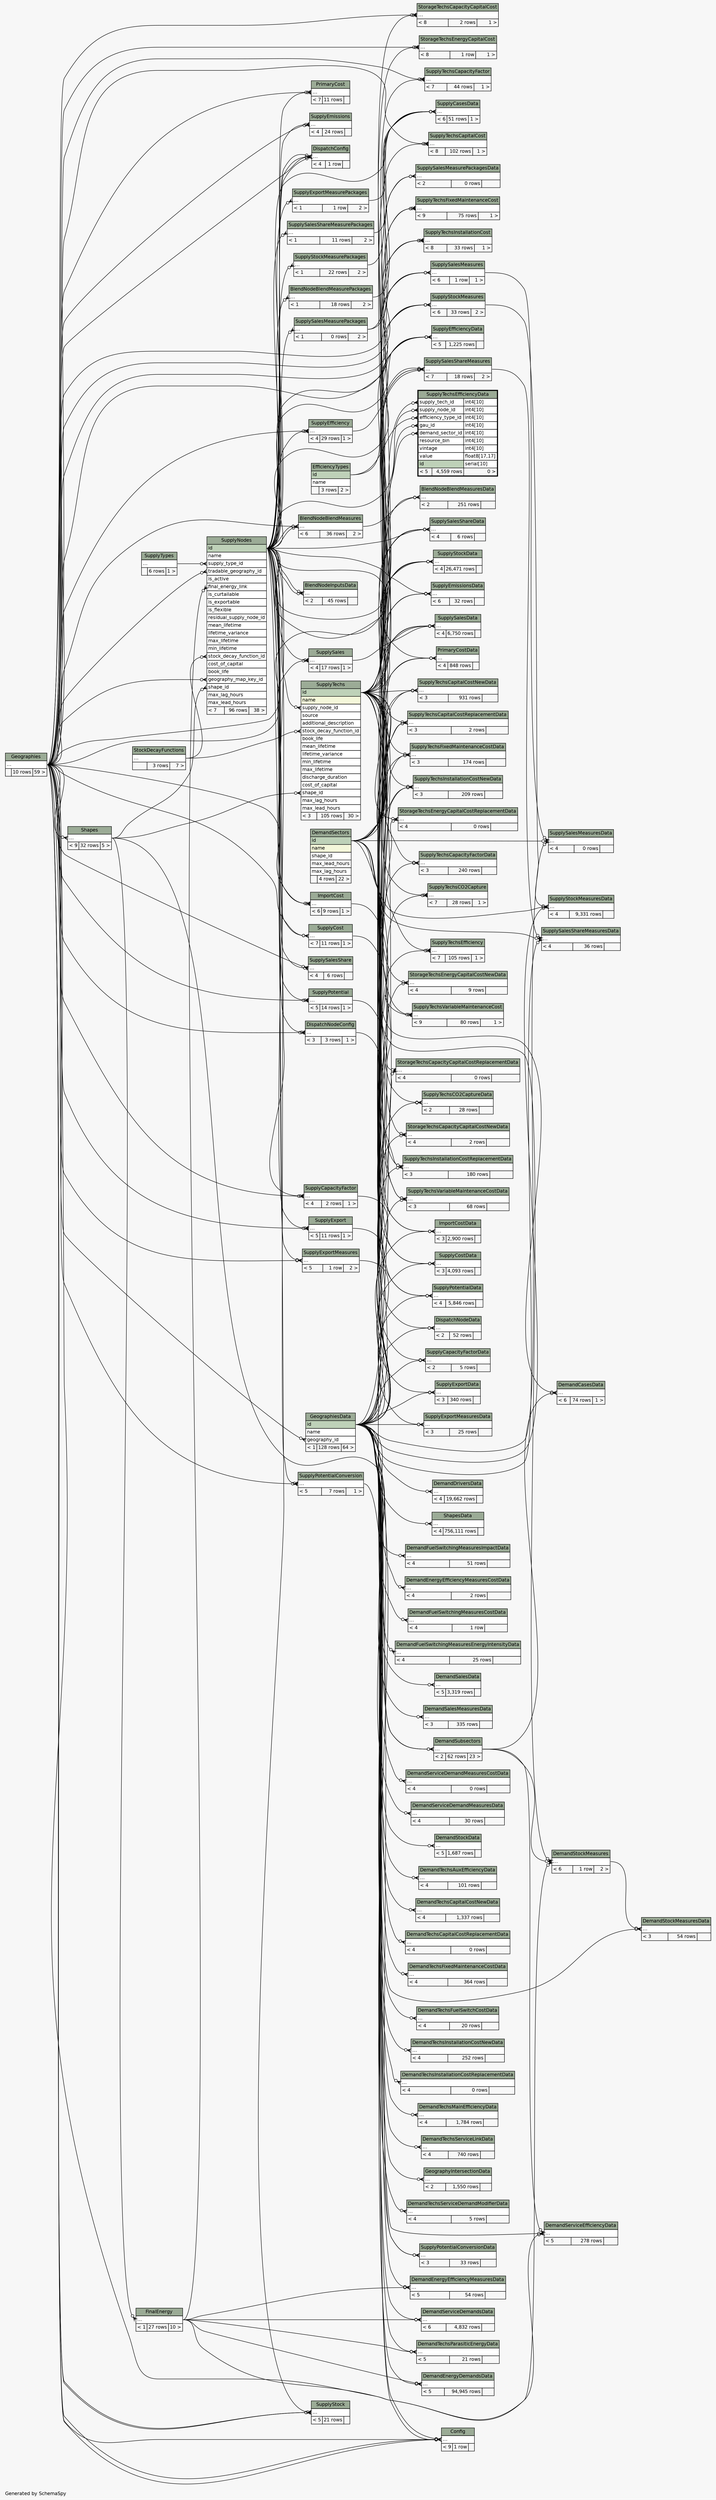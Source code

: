 // dot 2.38.0 on Windows 10 10.0
// SchemaSpy rev 590
digraph "twoDegreesRelationshipsDiagram" {
  graph [
    rankdir="RL"
    bgcolor="#f7f7f7"
    label="\nGenerated by SchemaSpy"
    labeljust="l"
    nodesep="0.18"
    ranksep="0.46"
    fontname="Helvetica"
    fontsize="11"
  ];
  node [
    fontname="Helvetica"
    fontsize="11"
    shape="plaintext"
  ];
  edge [
    arrowsize="0.8"
  ];
  "BlendNodeBlendMeasurePackages":"elipses":w -> "SupplyNodes":"id":e [arrowhead=none dir=back arrowtail=crowodot];
  "BlendNodeBlendMeasures":"elipses":w -> "SupplyNodes":"id":e [arrowhead=none dir=back arrowtail=crowodot];
  "BlendNodeBlendMeasures":"elipses":w -> "Geographies":"elipses":e [arrowhead=none dir=back arrowtail=crowodot];
  "BlendNodeBlendMeasures":"elipses":w -> "SupplyNodes":"id":e [arrowhead=none dir=back arrowtail=crowodot];
  "BlendNodeBlendMeasuresData":"elipses":w -> "GeographiesData":"id":e [arrowhead=none dir=back arrowtail=crowodot];
  "BlendNodeBlendMeasuresData":"elipses":w -> "BlendNodeBlendMeasures":"elipses":e [arrowhead=none dir=back arrowtail=crowodot];
  "BlendNodeInputsData":"elipses":w -> "SupplyNodes":"id":e [arrowhead=none dir=back arrowtail=crowodot];
  "BlendNodeInputsData":"elipses":w -> "SupplyNodes":"id":e [arrowhead=none dir=back arrowtail=crowodot];
  "Config":"elipses":w -> "Geographies":"elipses":e [arrowhead=none dir=back arrowtail=crowodot];
  "Config":"elipses":w -> "GeographiesData":"id":e [arrowhead=none dir=back arrowtail=crowodot];
  "Config":"elipses":w -> "Geographies":"elipses":e [arrowhead=none dir=back arrowtail=crowodot];
  "Config":"elipses":w -> "GeographiesData":"id":e [arrowhead=none dir=back arrowtail=crowodot];
  "Config":"elipses":w -> "Geographies":"elipses":e [arrowhead=none dir=back arrowtail=crowodot];
  "DemandCasesData":"elipses":w -> "DemandSectors":"id":e [arrowhead=none dir=back arrowtail=crowodot];
  "DemandCasesData":"elipses":w -> "DemandSubsectors":"elipses":e [arrowhead=none dir=back arrowtail=crowodot];
  "DemandDriversData":"elipses":w -> "GeographiesData":"id":e [arrowhead=none dir=back arrowtail=crowodot];
  "DemandEnergyDemandsData":"elipses":w -> "FinalEnergy":"elipses":e [arrowhead=none dir=back arrowtail=crowodot];
  "DemandEnergyDemandsData":"elipses":w -> "GeographiesData":"id":e [arrowhead=none dir=back arrowtail=crowodot];
  "DemandEnergyEfficiencyMeasuresCostData":"elipses":w -> "GeographiesData":"id":e [arrowhead=none dir=back arrowtail=crowodot];
  "DemandEnergyEfficiencyMeasuresData":"elipses":w -> "FinalEnergy":"elipses":e [arrowhead=none dir=back arrowtail=crowodot];
  "DemandEnergyEfficiencyMeasuresData":"elipses":w -> "GeographiesData":"id":e [arrowhead=none dir=back arrowtail=crowodot];
  "DemandFuelSwitchingMeasuresCostData":"elipses":w -> "GeographiesData":"id":e [arrowhead=none dir=back arrowtail=crowodot];
  "DemandFuelSwitchingMeasuresEnergyIntensityData":"elipses":w -> "GeographiesData":"id":e [arrowhead=none dir=back arrowtail=crowodot];
  "DemandFuelSwitchingMeasuresImpactData":"elipses":w -> "GeographiesData":"id":e [arrowhead=none dir=back arrowtail=crowodot];
  "DemandSalesData":"elipses":w -> "GeographiesData":"id":e [arrowhead=none dir=back arrowtail=crowodot];
  "DemandSalesMeasuresData":"elipses":w -> "GeographiesData":"id":e [arrowhead=none dir=back arrowtail=crowodot];
  "DemandServiceDemandMeasuresCostData":"elipses":w -> "GeographiesData":"id":e [arrowhead=none dir=back arrowtail=crowodot];
  "DemandServiceDemandMeasuresData":"elipses":w -> "GeographiesData":"id":e [arrowhead=none dir=back arrowtail=crowodot];
  "DemandServiceDemandsData":"elipses":w -> "FinalEnergy":"elipses":e [arrowhead=none dir=back arrowtail=crowodot];
  "DemandServiceDemandsData":"elipses":w -> "GeographiesData":"id":e [arrowhead=none dir=back arrowtail=crowodot];
  "DemandServiceEfficiencyData":"elipses":w -> "FinalEnergy":"elipses":e [arrowhead=none dir=back arrowtail=crowodot];
  "DemandServiceEfficiencyData":"elipses":w -> "GeographiesData":"id":e [arrowhead=none dir=back arrowtail=crowodot];
  "DemandServiceEfficiencyData":"elipses":w -> "DemandSubsectors":"elipses":e [arrowhead=none dir=back arrowtail=crowodot];
  "DemandStockData":"elipses":w -> "GeographiesData":"id":e [arrowhead=none dir=back arrowtail=crowodot];
  "DemandStockMeasures":"elipses":w -> "DemandSectors":"id":e [arrowhead=none dir=back arrowtail=crowodot];
  "DemandStockMeasures":"elipses":w -> "Geographies":"elipses":e [arrowhead=none dir=back arrowtail=crowodot];
  "DemandStockMeasures":"elipses":w -> "DemandSubsectors":"elipses":e [arrowhead=none dir=back arrowtail=crowodot];
  "DemandStockMeasuresData":"elipses":w -> "GeographiesData":"id":e [arrowhead=none dir=back arrowtail=crowodot];
  "DemandStockMeasuresData":"elipses":w -> "DemandStockMeasures":"elipses":e [arrowhead=none dir=back arrowtail=crowodot];
  "DemandSubsectors":"elipses":w -> "DemandSectors":"id":e [arrowhead=none dir=back arrowtail=crowodot];
  "DemandSubsectors":"elipses":w -> "Shapes":"elipses":e [arrowhead=none dir=back arrowtail=crowodot];
  "DemandTechsAuxEfficiencyData":"elipses":w -> "GeographiesData":"id":e [arrowhead=none dir=back arrowtail=crowodot];
  "DemandTechsCapitalCostNewData":"elipses":w -> "GeographiesData":"id":e [arrowhead=none dir=back arrowtail=crowodot];
  "DemandTechsCapitalCostReplacementData":"elipses":w -> "GeographiesData":"id":e [arrowhead=none dir=back arrowtail=crowodot];
  "DemandTechsFixedMaintenanceCostData":"elipses":w -> "GeographiesData":"id":e [arrowhead=none dir=back arrowtail=crowodot];
  "DemandTechsFuelSwitchCostData":"elipses":w -> "GeographiesData":"id":e [arrowhead=none dir=back arrowtail=crowodot];
  "DemandTechsInstallationCostNewData":"elipses":w -> "GeographiesData":"id":e [arrowhead=none dir=back arrowtail=crowodot];
  "DemandTechsInstallationCostReplacementData":"elipses":w -> "GeographiesData":"id":e [arrowhead=none dir=back arrowtail=crowodot];
  "DemandTechsMainEfficiencyData":"elipses":w -> "GeographiesData":"id":e [arrowhead=none dir=back arrowtail=crowodot];
  "DemandTechsParasiticEnergyData":"elipses":w -> "FinalEnergy":"elipses":e [arrowhead=none dir=back arrowtail=crowodot];
  "DemandTechsParasiticEnergyData":"elipses":w -> "GeographiesData":"id":e [arrowhead=none dir=back arrowtail=crowodot];
  "DemandTechsServiceDemandModifierData":"elipses":w -> "GeographiesData":"id":e [arrowhead=none dir=back arrowtail=crowodot];
  "DemandTechsServiceLinkData":"elipses":w -> "GeographiesData":"id":e [arrowhead=none dir=back arrowtail=crowodot];
  "DispatchConfig":"elipses":w -> "SupplyNodes":"id":e [arrowhead=none dir=back arrowtail=crowodot];
  "DispatchConfig":"elipses":w -> "Geographies":"elipses":e [arrowhead=none dir=back arrowtail=crowodot];
  "DispatchConfig":"elipses":w -> "SupplyNodes":"id":e [arrowhead=none dir=back arrowtail=crowodot];
  "DispatchConfig":"elipses":w -> "SupplyNodes":"id":e [arrowhead=none dir=back arrowtail=crowodot];
  "DispatchNodeConfig":"elipses":w -> "Geographies":"elipses":e [arrowhead=none dir=back arrowtail=crowodot];
  "DispatchNodeConfig":"elipses":w -> "SupplyNodes":"id":e [arrowhead=none dir=back arrowtail=teeodot];
  "DispatchNodeData":"elipses":w -> "GeographiesData":"id":e [arrowhead=none dir=back arrowtail=crowodot];
  "DispatchNodeData":"elipses":w -> "DispatchNodeConfig":"elipses":e [arrowhead=none dir=back arrowtail=crowodot];
  "FinalEnergy":"elipses":w -> "Shapes":"elipses":e [arrowhead=none dir=back arrowtail=crowodot];
  "GeographiesData":"geography_id":w -> "Geographies":"elipses":e [arrowhead=none dir=back arrowtail=crowodot];
  "GeographyIntersectionData":"elipses":w -> "GeographiesData":"id":e [arrowhead=none dir=back arrowtail=crowodot];
  "ImportCost":"elipses":w -> "Geographies":"elipses":e [arrowhead=none dir=back arrowtail=crowodot];
  "ImportCost":"elipses":w -> "SupplyNodes":"id":e [arrowhead=none dir=back arrowtail=teeodot];
  "ImportCostData":"elipses":w -> "DemandSectors":"id":e [arrowhead=none dir=back arrowtail=crowodot];
  "ImportCostData":"elipses":w -> "GeographiesData":"id":e [arrowhead=none dir=back arrowtail=crowodot];
  "ImportCostData":"elipses":w -> "ImportCost":"elipses":e [arrowhead=none dir=back arrowtail=crowodot];
  "PrimaryCost":"elipses":w -> "Geographies":"elipses":e [arrowhead=none dir=back arrowtail=crowodot];
  "PrimaryCost":"elipses":w -> "SupplyNodes":"id":e [arrowhead=none dir=back arrowtail=teeodot];
  "PrimaryCostData":"elipses":w -> "DemandSectors":"id":e [arrowhead=none dir=back arrowtail=crowodot];
  "PrimaryCostData":"elipses":w -> "GeographiesData":"id":e [arrowhead=none dir=back arrowtail=crowodot];
  "PrimaryCostData":"elipses":w -> "SupplyNodes":"id":e [arrowhead=none dir=back arrowtail=crowodot];
  "Shapes":"elipses":w -> "Geographies":"elipses":e [arrowhead=none dir=back arrowtail=crowodot];
  "ShapesData":"elipses":w -> "GeographiesData":"id":e [arrowhead=none dir=back arrowtail=crowodot];
  "StorageTechsCapacityCapitalCost":"elipses":w -> "Geographies":"elipses":e [arrowhead=none dir=back arrowtail=crowodot];
  "StorageTechsCapacityCapitalCost":"elipses":w -> "SupplyTechs":"id":e [arrowhead=none dir=back arrowtail=teeodot];
  "StorageTechsCapacityCapitalCostNewData":"elipses":w -> "GeographiesData":"id":e [arrowhead=none dir=back arrowtail=crowodot];
  "StorageTechsCapacityCapitalCostNewData":"elipses":w -> "SupplyTechs":"id":e [arrowhead=none dir=back arrowtail=crowodot];
  "StorageTechsCapacityCapitalCostReplacementData":"elipses":w -> "GeographiesData":"id":e [arrowhead=none dir=back arrowtail=crowodot];
  "StorageTechsCapacityCapitalCostReplacementData":"elipses":w -> "SupplyTechs":"id":e [arrowhead=none dir=back arrowtail=teeodot];
  "StorageTechsEnergyCapitalCost":"elipses":w -> "Geographies":"elipses":e [arrowhead=none dir=back arrowtail=crowodot];
  "StorageTechsEnergyCapitalCost":"elipses":w -> "SupplyTechs":"id":e [arrowhead=none dir=back arrowtail=teeodot];
  "StorageTechsEnergyCapitalCostNewData":"elipses":w -> "GeographiesData":"id":e [arrowhead=none dir=back arrowtail=crowodot];
  "StorageTechsEnergyCapitalCostNewData":"elipses":w -> "SupplyTechs":"id":e [arrowhead=none dir=back arrowtail=crowodot];
  "StorageTechsEnergyCapitalCostReplacementData":"elipses":w -> "GeographiesData":"id":e [arrowhead=none dir=back arrowtail=crowodot];
  "StorageTechsEnergyCapitalCostReplacementData":"elipses":w -> "SupplyTechs":"id":e [arrowhead=none dir=back arrowtail=crowodot];
  "SupplyCapacityFactor":"elipses":w -> "Geographies":"elipses":e [arrowhead=none dir=back arrowtail=crowodot];
  "SupplyCapacityFactor":"elipses":w -> "SupplyNodes":"id":e [arrowhead=none dir=back arrowtail=teeodot];
  "SupplyCapacityFactorData":"elipses":w -> "GeographiesData":"id":e [arrowhead=none dir=back arrowtail=crowodot];
  "SupplyCapacityFactorData":"elipses":w -> "SupplyCapacityFactor":"elipses":e [arrowhead=none dir=back arrowtail=crowodot];
  "SupplyCasesData":"elipses":w -> "BlendNodeBlendMeasurePackages":"elipses":e [arrowhead=none dir=back arrowtail=crowodot];
  "SupplyCasesData":"elipses":w -> "SupplyExportMeasurePackages":"elipses":e [arrowhead=none dir=back arrowtail=crowodot];
  "SupplyCasesData":"elipses":w -> "SupplySalesMeasurePackages":"elipses":e [arrowhead=none dir=back arrowtail=crowodot];
  "SupplyCasesData":"elipses":w -> "SupplySalesShareMeasurePackages":"elipses":e [arrowhead=none dir=back arrowtail=crowodot];
  "SupplyCasesData":"elipses":w -> "SupplyStockMeasurePackages":"elipses":e [arrowhead=none dir=back arrowtail=crowodot];
  "SupplyCasesData":"elipses":w -> "SupplyNodes":"id":e [arrowhead=none dir=back arrowtail=crowodot];
  "SupplyCost":"elipses":w -> "Geographies":"elipses":e [arrowhead=none dir=back arrowtail=crowodot];
  "SupplyCost":"elipses":w -> "SupplyNodes":"id":e [arrowhead=none dir=back arrowtail=crowodot];
  "SupplyCostData":"elipses":w -> "DemandSectors":"id":e [arrowhead=none dir=back arrowtail=crowodot];
  "SupplyCostData":"elipses":w -> "GeographiesData":"id":e [arrowhead=none dir=back arrowtail=crowodot];
  "SupplyCostData":"elipses":w -> "SupplyCost":"elipses":e [arrowhead=none dir=back arrowtail=crowodot];
  "SupplyEfficiency":"elipses":w -> "Geographies":"elipses":e [arrowhead=none dir=back arrowtail=crowodot];
  "SupplyEfficiency":"elipses":w -> "SupplyNodes":"id":e [arrowhead=none dir=back arrowtail=teeodot];
  "SupplyEfficiencyData":"elipses":w -> "DemandSectors":"id":e [arrowhead=none dir=back arrowtail=crowodot];
  "SupplyEfficiencyData":"elipses":w -> "EfficiencyTypes":"id":e [arrowhead=none dir=back arrowtail=crowodot];
  "SupplyEfficiencyData":"elipses":w -> "GeographiesData":"id":e [arrowhead=none dir=back arrowtail=crowodot];
  "SupplyEfficiencyData":"elipses":w -> "SupplyEfficiency":"elipses":e [arrowhead=none dir=back arrowtail=crowodot];
  "SupplyEfficiencyData":"elipses":w -> "SupplyNodes":"id":e [arrowhead=none dir=back arrowtail=crowodot];
  "SupplyEmissions":"elipses":w -> "Geographies":"elipses":e [arrowhead=none dir=back arrowtail=crowodot];
  "SupplyEmissions":"elipses":w -> "SupplyNodes":"id":e [arrowhead=none dir=back arrowtail=teeodot];
  "SupplyEmissionsData":"elipses":w -> "DemandSectors":"id":e [arrowhead=none dir=back arrowtail=crowodot];
  "SupplyEmissionsData":"elipses":w -> "GeographiesData":"id":e [arrowhead=none dir=back arrowtail=crowodot];
  "SupplyEmissionsData":"elipses":w -> "SupplyNodes":"id":e [arrowhead=none dir=back arrowtail=crowodot];
  "SupplyExport":"elipses":w -> "Geographies":"elipses":e [arrowhead=none dir=back arrowtail=crowodot];
  "SupplyExport":"elipses":w -> "SupplyNodes":"id":e [arrowhead=none dir=back arrowtail=teeodot];
  "SupplyExportData":"elipses":w -> "GeographiesData":"id":e [arrowhead=none dir=back arrowtail=crowodot];
  "SupplyExportData":"elipses":w -> "SupplyExport":"elipses":e [arrowhead=none dir=back arrowtail=crowodot];
  "SupplyExportMeasurePackages":"elipses":w -> "SupplyNodes":"id":e [arrowhead=none dir=back arrowtail=crowodot];
  "SupplyExportMeasures":"elipses":w -> "Geographies":"elipses":e [arrowhead=none dir=back arrowtail=crowodot];
  "SupplyExportMeasures":"elipses":w -> "SupplyNodes":"id":e [arrowhead=none dir=back arrowtail=crowodot];
  "SupplyExportMeasuresData":"elipses":w -> "GeographiesData":"id":e [arrowhead=none dir=back arrowtail=crowodot];
  "SupplyExportMeasuresData":"elipses":w -> "SupplyExportMeasures":"elipses":e [arrowhead=none dir=back arrowtail=crowodot];
  "SupplyNodes":"final_energy_link":w -> "FinalEnergy":"elipses":e [arrowhead=none dir=back arrowtail=crowodot];
  "SupplyNodes":"geography_map_key_id":w -> "Geographies":"elipses":e [arrowhead=none dir=back arrowtail=crowodot];
  "SupplyNodes":"shape_id":w -> "Shapes":"elipses":e [arrowhead=none dir=back arrowtail=crowodot];
  "SupplyNodes":"stock_decay_function_id":w -> "StockDecayFunctions":"elipses":e [arrowhead=none dir=back arrowtail=crowodot];
  "SupplyNodes":"supply_type_id":w -> "SupplyTypes":"elipses":e [arrowhead=none dir=back arrowtail=crowodot];
  "SupplyNodes":"tradable_geography_id":w -> "Geographies":"elipses":e [arrowhead=none dir=back arrowtail=crowodot];
  "SupplyPotential":"elipses":w -> "Geographies":"elipses":e [arrowhead=none dir=back arrowtail=crowodot];
  "SupplyPotential":"elipses":w -> "SupplyNodes":"id":e [arrowhead=none dir=back arrowtail=teeodot];
  "SupplyPotentialConversion":"elipses":w -> "Geographies":"elipses":e [arrowhead=none dir=back arrowtail=crowodot];
  "SupplyPotentialConversion":"elipses":w -> "SupplyNodes":"id":e [arrowhead=none dir=back arrowtail=teeodot];
  "SupplyPotentialConversionData":"elipses":w -> "GeographiesData":"id":e [arrowhead=none dir=back arrowtail=crowodot];
  "SupplyPotentialConversionData":"elipses":w -> "SupplyPotentialConversion":"elipses":e [arrowhead=none dir=back arrowtail=crowodot];
  "SupplyPotentialData":"elipses":w -> "DemandSectors":"id":e [arrowhead=none dir=back arrowtail=crowodot];
  "SupplyPotentialData":"elipses":w -> "GeographiesData":"id":e [arrowhead=none dir=back arrowtail=crowodot];
  "SupplyPotentialData":"elipses":w -> "SupplyPotential":"elipses":e [arrowhead=none dir=back arrowtail=crowodot];
  "SupplySales":"elipses":w -> "Geographies":"elipses":e [arrowhead=none dir=back arrowtail=crowodot];
  "SupplySales":"elipses":w -> "SupplyNodes":"id":e [arrowhead=none dir=back arrowtail=teeodot];
  "SupplySalesData":"elipses":w -> "DemandSectors":"id":e [arrowhead=none dir=back arrowtail=crowodot];
  "SupplySalesData":"elipses":w -> "GeographiesData":"id":e [arrowhead=none dir=back arrowtail=crowodot];
  "SupplySalesData":"elipses":w -> "SupplySales":"elipses":e [arrowhead=none dir=back arrowtail=crowodot];
  "SupplySalesData":"elipses":w -> "SupplyTechs":"id":e [arrowhead=none dir=back arrowtail=crowodot];
  "SupplySalesMeasurePackages":"elipses":w -> "SupplyNodes":"id":e [arrowhead=none dir=back arrowtail=crowodot];
  "SupplySalesMeasurePackagesData":"elipses":w -> "SupplyTechs":"id":e [arrowhead=none dir=back arrowtail=crowodot];
  "SupplySalesMeasurePackagesData":"elipses":w -> "SupplySalesMeasurePackages":"elipses":e [arrowhead=none dir=back arrowtail=crowodot];
  "SupplySalesMeasures":"elipses":w -> "Geographies":"elipses":e [arrowhead=none dir=back arrowtail=crowodot];
  "SupplySalesMeasures":"elipses":w -> "SupplyNodes":"id":e [arrowhead=none dir=back arrowtail=crowodot];
  "SupplySalesMeasures":"elipses":w -> "SupplyTechs":"id":e [arrowhead=none dir=back arrowtail=crowodot];
  "SupplySalesMeasuresData":"elipses":w -> "DemandSectors":"id":e [arrowhead=none dir=back arrowtail=crowodot];
  "SupplySalesMeasuresData":"elipses":w -> "GeographiesData":"id":e [arrowhead=none dir=back arrowtail=crowodot];
  "SupplySalesMeasuresData":"elipses":w -> "SupplySalesMeasures":"elipses":e [arrowhead=none dir=back arrowtail=crowodot];
  "SupplySalesShare":"elipses":w -> "Geographies":"elipses":e [arrowhead=none dir=back arrowtail=crowodot];
  "SupplySalesShare":"elipses":w -> "SupplyNodes":"id":e [arrowhead=none dir=back arrowtail=teeodot];
  "SupplySalesShareData":"elipses":w -> "DemandSectors":"id":e [arrowhead=none dir=back arrowtail=crowodot];
  "SupplySalesShareData":"elipses":w -> "GeographiesData":"id":e [arrowhead=none dir=back arrowtail=crowodot];
  "SupplySalesShareData":"elipses":w -> "SupplyNodes":"id":e [arrowhead=none dir=back arrowtail=crowodot];
  "SupplySalesShareData":"elipses":w -> "SupplyTechs":"id":e [arrowhead=none dir=back arrowtail=crowodot];
  "SupplySalesShareMeasurePackages":"elipses":w -> "SupplyNodes":"id":e [arrowhead=none dir=back arrowtail=crowodot];
  "SupplySalesShareMeasures":"elipses":w -> "Geographies":"elipses":e [arrowhead=none dir=back arrowtail=crowodot];
  "SupplySalesShareMeasures":"elipses":w -> "SupplyTechs":"id":e [arrowhead=none dir=back arrowtail=crowodot];
  "SupplySalesShareMeasures":"elipses":w -> "SupplyNodes":"id":e [arrowhead=none dir=back arrowtail=crowodot];
  "SupplySalesShareMeasures":"elipses":w -> "SupplyTechs":"id":e [arrowhead=none dir=back arrowtail=crowodot];
  "SupplySalesShareMeasuresData":"elipses":w -> "DemandSectors":"id":e [arrowhead=none dir=back arrowtail=crowodot];
  "SupplySalesShareMeasuresData":"elipses":w -> "GeographiesData":"id":e [arrowhead=none dir=back arrowtail=crowodot];
  "SupplySalesShareMeasuresData":"elipses":w -> "SupplySalesShareMeasures":"elipses":e [arrowhead=none dir=back arrowtail=crowodot];
  "SupplyStock":"elipses":w -> "Geographies":"elipses":e [arrowhead=none dir=back arrowtail=crowodot];
  "SupplyStock":"elipses":w -> "Geographies":"elipses":e [arrowhead=none dir=back arrowtail=crowodot];
  "SupplyStock":"elipses":w -> "SupplyNodes":"id":e [arrowhead=none dir=back arrowtail=teeodot];
  "SupplyStockData":"elipses":w -> "DemandSectors":"id":e [arrowhead=none dir=back arrowtail=crowodot];
  "SupplyStockData":"elipses":w -> "GeographiesData":"id":e [arrowhead=none dir=back arrowtail=crowodot];
  "SupplyStockData":"elipses":w -> "SupplyNodes":"id":e [arrowhead=none dir=back arrowtail=crowodot];
  "SupplyStockData":"elipses":w -> "SupplyTechs":"id":e [arrowhead=none dir=back arrowtail=crowodot];
  "SupplyStockMeasurePackages":"elipses":w -> "SupplyNodes":"id":e [arrowhead=none dir=back arrowtail=crowodot];
  "SupplyStockMeasures":"elipses":w -> "Geographies":"elipses":e [arrowhead=none dir=back arrowtail=crowodot];
  "SupplyStockMeasures":"elipses":w -> "SupplyNodes":"id":e [arrowhead=none dir=back arrowtail=crowodot];
  "SupplyStockMeasures":"elipses":w -> "SupplyTechs":"id":e [arrowhead=none dir=back arrowtail=crowodot];
  "SupplyStockMeasuresData":"elipses":w -> "DemandSectors":"id":e [arrowhead=none dir=back arrowtail=crowodot];
  "SupplyStockMeasuresData":"elipses":w -> "GeographiesData":"id":e [arrowhead=none dir=back arrowtail=crowodot];
  "SupplyStockMeasuresData":"elipses":w -> "SupplyStockMeasures":"elipses":e [arrowhead=none dir=back arrowtail=crowodot];
  "SupplyTechs":"shape_id":w -> "Shapes":"elipses":e [arrowhead=none dir=back arrowtail=crowodot];
  "SupplyTechs":"stock_decay_function_id":w -> "StockDecayFunctions":"elipses":e [arrowhead=none dir=back arrowtail=crowodot];
  "SupplyTechs":"supply_node_id":w -> "SupplyNodes":"id":e [arrowhead=none dir=back arrowtail=crowodot];
  "SupplyTechsCapacityFactor":"elipses":w -> "Geographies":"elipses":e [arrowhead=none dir=back arrowtail=crowodot];
  "SupplyTechsCapacityFactor":"elipses":w -> "SupplyTechs":"id":e [arrowhead=none dir=back arrowtail=teeodot];
  "SupplyTechsCapacityFactorData":"elipses":w -> "GeographiesData":"id":e [arrowhead=none dir=back arrowtail=crowodot];
  "SupplyTechsCapacityFactorData":"elipses":w -> "SupplyTechs":"id":e [arrowhead=none dir=back arrowtail=crowodot];
  "SupplyTechsCapitalCost":"elipses":w -> "Geographies":"elipses":e [arrowhead=none dir=back arrowtail=crowodot];
  "SupplyTechsCapitalCost":"elipses":w -> "SupplyTechs":"id":e [arrowhead=none dir=back arrowtail=teeodot];
  "SupplyTechsCapitalCostNewData":"elipses":w -> "DemandSectors":"id":e [arrowhead=none dir=back arrowtail=crowodot];
  "SupplyTechsCapitalCostNewData":"elipses":w -> "GeographiesData":"id":e [arrowhead=none dir=back arrowtail=crowodot];
  "SupplyTechsCapitalCostNewData":"elipses":w -> "SupplyTechs":"id":e [arrowhead=none dir=back arrowtail=crowodot];
  "SupplyTechsCapitalCostReplacementData":"elipses":w -> "DemandSectors":"id":e [arrowhead=none dir=back arrowtail=crowodot];
  "SupplyTechsCapitalCostReplacementData":"elipses":w -> "GeographiesData":"id":e [arrowhead=none dir=back arrowtail=crowodot];
  "SupplyTechsCapitalCostReplacementData":"elipses":w -> "SupplyTechs":"id":e [arrowhead=none dir=back arrowtail=crowodot];
  "SupplyTechsCO2Capture":"elipses":w -> "GeographiesData":"id":e [arrowhead=none dir=back arrowtail=crowodot];
  "SupplyTechsCO2Capture":"elipses":w -> "SupplyTechs":"id":e [arrowhead=none dir=back arrowtail=teeodot];
  "SupplyTechsCO2CaptureData":"elipses":w -> "GeographiesData":"id":e [arrowhead=none dir=back arrowtail=crowodot];
  "SupplyTechsCO2CaptureData":"elipses":w -> "SupplyTechs":"id":e [arrowhead=none dir=back arrowtail=crowodot];
  "SupplyTechsEfficiency":"elipses":w -> "GeographiesData":"id":e [arrowhead=none dir=back arrowtail=crowodot];
  "SupplyTechsEfficiency":"elipses":w -> "SupplyTechs":"id":e [arrowhead=none dir=back arrowtail=teeodot];
  "SupplyTechsEfficiencyData":"demand_sector_id":w -> "DemandSectors":"id":e [arrowhead=none dir=back arrowtail=crowodot];
  "SupplyTechsEfficiencyData":"efficiency_type_id":w -> "EfficiencyTypes":"id":e [arrowhead=none dir=back arrowtail=crowodot];
  "SupplyTechsEfficiencyData":"gau_id":w -> "GeographiesData":"id":e [arrowhead=none dir=back arrowtail=crowodot];
  "SupplyTechsEfficiencyData":"supply_node_id":w -> "SupplyNodes":"id":e [arrowhead=none dir=back arrowtail=crowodot];
  "SupplyTechsEfficiencyData":"supply_tech_id":w -> "SupplyTechs":"id":e [arrowhead=none dir=back arrowtail=crowodot];
  "SupplyTechsFixedMaintenanceCost":"elipses":w -> "Geographies":"elipses":e [arrowhead=none dir=back arrowtail=crowodot];
  "SupplyTechsFixedMaintenanceCost":"elipses":w -> "SupplyTechs":"id":e [arrowhead=none dir=back arrowtail=teeodot];
  "SupplyTechsFixedMaintenanceCostData":"elipses":w -> "DemandSectors":"id":e [arrowhead=none dir=back arrowtail=crowodot];
  "SupplyTechsFixedMaintenanceCostData":"elipses":w -> "GeographiesData":"id":e [arrowhead=none dir=back arrowtail=crowodot];
  "SupplyTechsFixedMaintenanceCostData":"elipses":w -> "SupplyTechs":"id":e [arrowhead=none dir=back arrowtail=crowodot];
  "SupplyTechsInstallationCost":"elipses":w -> "Geographies":"elipses":e [arrowhead=none dir=back arrowtail=crowodot];
  "SupplyTechsInstallationCost":"elipses":w -> "SupplyTechs":"id":e [arrowhead=none dir=back arrowtail=teeodot];
  "SupplyTechsInstallationCostNewData":"elipses":w -> "DemandSectors":"id":e [arrowhead=none dir=back arrowtail=crowodot];
  "SupplyTechsInstallationCostNewData":"elipses":w -> "GeographiesData":"id":e [arrowhead=none dir=back arrowtail=crowodot];
  "SupplyTechsInstallationCostNewData":"elipses":w -> "SupplyTechs":"id":e [arrowhead=none dir=back arrowtail=crowodot];
  "SupplyTechsInstallationCostReplacementData":"elipses":w -> "DemandSectors":"id":e [arrowhead=none dir=back arrowtail=crowodot];
  "SupplyTechsInstallationCostReplacementData":"elipses":w -> "GeographiesData":"id":e [arrowhead=none dir=back arrowtail=crowodot];
  "SupplyTechsInstallationCostReplacementData":"elipses":w -> "SupplyTechs":"id":e [arrowhead=none dir=back arrowtail=crowodot];
  "SupplyTechsVariableMaintenanceCost":"elipses":w -> "GeographiesData":"id":e [arrowhead=none dir=back arrowtail=crowodot];
  "SupplyTechsVariableMaintenanceCost":"elipses":w -> "SupplyTechs":"id":e [arrowhead=none dir=back arrowtail=teeodot];
  "SupplyTechsVariableMaintenanceCostData":"elipses":w -> "DemandSectors":"id":e [arrowhead=none dir=back arrowtail=crowodot];
  "SupplyTechsVariableMaintenanceCostData":"elipses":w -> "GeographiesData":"id":e [arrowhead=none dir=back arrowtail=crowodot];
  "SupplyTechsVariableMaintenanceCostData":"elipses":w -> "SupplyTechs":"id":e [arrowhead=none dir=back arrowtail=crowodot];
  "BlendNodeBlendMeasurePackages" [
    label=<
    <TABLE BORDER="0" CELLBORDER="1" CELLSPACING="0" BGCOLOR="#ffffff">
      <TR><TD COLSPAN="3" BGCOLOR="#9bab96" ALIGN="CENTER">BlendNodeBlendMeasurePackages</TD></TR>
      <TR><TD PORT="elipses" COLSPAN="3" ALIGN="LEFT">...</TD></TR>
      <TR><TD ALIGN="LEFT" BGCOLOR="#f7f7f7">&lt; 1</TD><TD ALIGN="RIGHT" BGCOLOR="#f7f7f7">18 rows</TD><TD ALIGN="RIGHT" BGCOLOR="#f7f7f7">2 &gt;</TD></TR>
    </TABLE>>
    URL="BlendNodeBlendMeasurePackages.html"
    tooltip="BlendNodeBlendMeasurePackages"
  ];
  "BlendNodeBlendMeasures" [
    label=<
    <TABLE BORDER="0" CELLBORDER="1" CELLSPACING="0" BGCOLOR="#ffffff">
      <TR><TD COLSPAN="3" BGCOLOR="#9bab96" ALIGN="CENTER">BlendNodeBlendMeasures</TD></TR>
      <TR><TD PORT="elipses" COLSPAN="3" ALIGN="LEFT">...</TD></TR>
      <TR><TD ALIGN="LEFT" BGCOLOR="#f7f7f7">&lt; 6</TD><TD ALIGN="RIGHT" BGCOLOR="#f7f7f7">36 rows</TD><TD ALIGN="RIGHT" BGCOLOR="#f7f7f7">2 &gt;</TD></TR>
    </TABLE>>
    URL="BlendNodeBlendMeasures.html"
    tooltip="BlendNodeBlendMeasures"
  ];
  "BlendNodeBlendMeasuresData" [
    label=<
    <TABLE BORDER="0" CELLBORDER="1" CELLSPACING="0" BGCOLOR="#ffffff">
      <TR><TD COLSPAN="3" BGCOLOR="#9bab96" ALIGN="CENTER">BlendNodeBlendMeasuresData</TD></TR>
      <TR><TD PORT="elipses" COLSPAN="3" ALIGN="LEFT">...</TD></TR>
      <TR><TD ALIGN="LEFT" BGCOLOR="#f7f7f7">&lt; 2</TD><TD ALIGN="RIGHT" BGCOLOR="#f7f7f7">251 rows</TD><TD ALIGN="RIGHT" BGCOLOR="#f7f7f7">  </TD></TR>
    </TABLE>>
    URL="BlendNodeBlendMeasuresData.html"
    tooltip="BlendNodeBlendMeasuresData"
  ];
  "BlendNodeInputsData" [
    label=<
    <TABLE BORDER="0" CELLBORDER="1" CELLSPACING="0" BGCOLOR="#ffffff">
      <TR><TD COLSPAN="3" BGCOLOR="#9bab96" ALIGN="CENTER">BlendNodeInputsData</TD></TR>
      <TR><TD PORT="elipses" COLSPAN="3" ALIGN="LEFT">...</TD></TR>
      <TR><TD ALIGN="LEFT" BGCOLOR="#f7f7f7">&lt; 2</TD><TD ALIGN="RIGHT" BGCOLOR="#f7f7f7">45 rows</TD><TD ALIGN="RIGHT" BGCOLOR="#f7f7f7">  </TD></TR>
    </TABLE>>
    URL="BlendNodeInputsData.html"
    tooltip="BlendNodeInputsData"
  ];
  "Config" [
    label=<
    <TABLE BORDER="0" CELLBORDER="1" CELLSPACING="0" BGCOLOR="#ffffff">
      <TR><TD COLSPAN="3" BGCOLOR="#9bab96" ALIGN="CENTER">Config</TD></TR>
      <TR><TD PORT="elipses" COLSPAN="3" ALIGN="LEFT">...</TD></TR>
      <TR><TD ALIGN="LEFT" BGCOLOR="#f7f7f7">&lt; 9</TD><TD ALIGN="RIGHT" BGCOLOR="#f7f7f7">1 row</TD><TD ALIGN="RIGHT" BGCOLOR="#f7f7f7">  </TD></TR>
    </TABLE>>
    URL="Config.html"
    tooltip="Config"
  ];
  "DemandCasesData" [
    label=<
    <TABLE BORDER="0" CELLBORDER="1" CELLSPACING="0" BGCOLOR="#ffffff">
      <TR><TD COLSPAN="3" BGCOLOR="#9bab96" ALIGN="CENTER">DemandCasesData</TD></TR>
      <TR><TD PORT="elipses" COLSPAN="3" ALIGN="LEFT">...</TD></TR>
      <TR><TD ALIGN="LEFT" BGCOLOR="#f7f7f7">&lt; 6</TD><TD ALIGN="RIGHT" BGCOLOR="#f7f7f7">74 rows</TD><TD ALIGN="RIGHT" BGCOLOR="#f7f7f7">1 &gt;</TD></TR>
    </TABLE>>
    URL="DemandCasesData.html"
    tooltip="DemandCasesData"
  ];
  "DemandDriversData" [
    label=<
    <TABLE BORDER="0" CELLBORDER="1" CELLSPACING="0" BGCOLOR="#ffffff">
      <TR><TD COLSPAN="3" BGCOLOR="#9bab96" ALIGN="CENTER">DemandDriversData</TD></TR>
      <TR><TD PORT="elipses" COLSPAN="3" ALIGN="LEFT">...</TD></TR>
      <TR><TD ALIGN="LEFT" BGCOLOR="#f7f7f7">&lt; 4</TD><TD ALIGN="RIGHT" BGCOLOR="#f7f7f7">19,662 rows</TD><TD ALIGN="RIGHT" BGCOLOR="#f7f7f7">  </TD></TR>
    </TABLE>>
    URL="DemandDriversData.html"
    tooltip="DemandDriversData"
  ];
  "DemandEnergyDemandsData" [
    label=<
    <TABLE BORDER="0" CELLBORDER="1" CELLSPACING="0" BGCOLOR="#ffffff">
      <TR><TD COLSPAN="3" BGCOLOR="#9bab96" ALIGN="CENTER">DemandEnergyDemandsData</TD></TR>
      <TR><TD PORT="elipses" COLSPAN="3" ALIGN="LEFT">...</TD></TR>
      <TR><TD ALIGN="LEFT" BGCOLOR="#f7f7f7">&lt; 5</TD><TD ALIGN="RIGHT" BGCOLOR="#f7f7f7">94,945 rows</TD><TD ALIGN="RIGHT" BGCOLOR="#f7f7f7">  </TD></TR>
    </TABLE>>
    URL="DemandEnergyDemandsData.html"
    tooltip="DemandEnergyDemandsData"
  ];
  "DemandEnergyEfficiencyMeasuresCostData" [
    label=<
    <TABLE BORDER="0" CELLBORDER="1" CELLSPACING="0" BGCOLOR="#ffffff">
      <TR><TD COLSPAN="3" BGCOLOR="#9bab96" ALIGN="CENTER">DemandEnergyEfficiencyMeasuresCostData</TD></TR>
      <TR><TD PORT="elipses" COLSPAN="3" ALIGN="LEFT">...</TD></TR>
      <TR><TD ALIGN="LEFT" BGCOLOR="#f7f7f7">&lt; 4</TD><TD ALIGN="RIGHT" BGCOLOR="#f7f7f7">2 rows</TD><TD ALIGN="RIGHT" BGCOLOR="#f7f7f7">  </TD></TR>
    </TABLE>>
    URL="DemandEnergyEfficiencyMeasuresCostData.html"
    tooltip="DemandEnergyEfficiencyMeasuresCostData"
  ];
  "DemandEnergyEfficiencyMeasuresData" [
    label=<
    <TABLE BORDER="0" CELLBORDER="1" CELLSPACING="0" BGCOLOR="#ffffff">
      <TR><TD COLSPAN="3" BGCOLOR="#9bab96" ALIGN="CENTER">DemandEnergyEfficiencyMeasuresData</TD></TR>
      <TR><TD PORT="elipses" COLSPAN="3" ALIGN="LEFT">...</TD></TR>
      <TR><TD ALIGN="LEFT" BGCOLOR="#f7f7f7">&lt; 5</TD><TD ALIGN="RIGHT" BGCOLOR="#f7f7f7">54 rows</TD><TD ALIGN="RIGHT" BGCOLOR="#f7f7f7">  </TD></TR>
    </TABLE>>
    URL="DemandEnergyEfficiencyMeasuresData.html"
    tooltip="DemandEnergyEfficiencyMeasuresData"
  ];
  "DemandFuelSwitchingMeasuresCostData" [
    label=<
    <TABLE BORDER="0" CELLBORDER="1" CELLSPACING="0" BGCOLOR="#ffffff">
      <TR><TD COLSPAN="3" BGCOLOR="#9bab96" ALIGN="CENTER">DemandFuelSwitchingMeasuresCostData</TD></TR>
      <TR><TD PORT="elipses" COLSPAN="3" ALIGN="LEFT">...</TD></TR>
      <TR><TD ALIGN="LEFT" BGCOLOR="#f7f7f7">&lt; 4</TD><TD ALIGN="RIGHT" BGCOLOR="#f7f7f7">1 row</TD><TD ALIGN="RIGHT" BGCOLOR="#f7f7f7">  </TD></TR>
    </TABLE>>
    URL="DemandFuelSwitchingMeasuresCostData.html"
    tooltip="DemandFuelSwitchingMeasuresCostData"
  ];
  "DemandFuelSwitchingMeasuresEnergyIntensityData" [
    label=<
    <TABLE BORDER="0" CELLBORDER="1" CELLSPACING="0" BGCOLOR="#ffffff">
      <TR><TD COLSPAN="3" BGCOLOR="#9bab96" ALIGN="CENTER">DemandFuelSwitchingMeasuresEnergyIntensityData</TD></TR>
      <TR><TD PORT="elipses" COLSPAN="3" ALIGN="LEFT">...</TD></TR>
      <TR><TD ALIGN="LEFT" BGCOLOR="#f7f7f7">&lt; 4</TD><TD ALIGN="RIGHT" BGCOLOR="#f7f7f7">25 rows</TD><TD ALIGN="RIGHT" BGCOLOR="#f7f7f7">  </TD></TR>
    </TABLE>>
    URL="DemandFuelSwitchingMeasuresEnergyIntensityData.html"
    tooltip="DemandFuelSwitchingMeasuresEnergyIntensityData"
  ];
  "DemandFuelSwitchingMeasuresImpactData" [
    label=<
    <TABLE BORDER="0" CELLBORDER="1" CELLSPACING="0" BGCOLOR="#ffffff">
      <TR><TD COLSPAN="3" BGCOLOR="#9bab96" ALIGN="CENTER">DemandFuelSwitchingMeasuresImpactData</TD></TR>
      <TR><TD PORT="elipses" COLSPAN="3" ALIGN="LEFT">...</TD></TR>
      <TR><TD ALIGN="LEFT" BGCOLOR="#f7f7f7">&lt; 4</TD><TD ALIGN="RIGHT" BGCOLOR="#f7f7f7">51 rows</TD><TD ALIGN="RIGHT" BGCOLOR="#f7f7f7">  </TD></TR>
    </TABLE>>
    URL="DemandFuelSwitchingMeasuresImpactData.html"
    tooltip="DemandFuelSwitchingMeasuresImpactData"
  ];
  "DemandSalesData" [
    label=<
    <TABLE BORDER="0" CELLBORDER="1" CELLSPACING="0" BGCOLOR="#ffffff">
      <TR><TD COLSPAN="3" BGCOLOR="#9bab96" ALIGN="CENTER">DemandSalesData</TD></TR>
      <TR><TD PORT="elipses" COLSPAN="3" ALIGN="LEFT">...</TD></TR>
      <TR><TD ALIGN="LEFT" BGCOLOR="#f7f7f7">&lt; 5</TD><TD ALIGN="RIGHT" BGCOLOR="#f7f7f7">3,319 rows</TD><TD ALIGN="RIGHT" BGCOLOR="#f7f7f7">  </TD></TR>
    </TABLE>>
    URL="DemandSalesData.html"
    tooltip="DemandSalesData"
  ];
  "DemandSalesMeasuresData" [
    label=<
    <TABLE BORDER="0" CELLBORDER="1" CELLSPACING="0" BGCOLOR="#ffffff">
      <TR><TD COLSPAN="3" BGCOLOR="#9bab96" ALIGN="CENTER">DemandSalesMeasuresData</TD></TR>
      <TR><TD PORT="elipses" COLSPAN="3" ALIGN="LEFT">...</TD></TR>
      <TR><TD ALIGN="LEFT" BGCOLOR="#f7f7f7">&lt; 3</TD><TD ALIGN="RIGHT" BGCOLOR="#f7f7f7">335 rows</TD><TD ALIGN="RIGHT" BGCOLOR="#f7f7f7">  </TD></TR>
    </TABLE>>
    URL="DemandSalesMeasuresData.html"
    tooltip="DemandSalesMeasuresData"
  ];
  "DemandSectors" [
    label=<
    <TABLE BORDER="0" CELLBORDER="1" CELLSPACING="0" BGCOLOR="#ffffff">
      <TR><TD COLSPAN="3" BGCOLOR="#9bab96" ALIGN="CENTER">DemandSectors</TD></TR>
      <TR><TD PORT="id" COLSPAN="3" BGCOLOR="#bed1b8" ALIGN="LEFT">id</TD></TR>
      <TR><TD PORT="name" COLSPAN="3" BGCOLOR="#f4f7da" ALIGN="LEFT">name</TD></TR>
      <TR><TD PORT="shape_id" COLSPAN="3" ALIGN="LEFT">shape_id</TD></TR>
      <TR><TD PORT="max_lead_hours" COLSPAN="3" ALIGN="LEFT">max_lead_hours</TD></TR>
      <TR><TD PORT="max_lag_hours" COLSPAN="3" ALIGN="LEFT">max_lag_hours</TD></TR>
      <TR><TD ALIGN="LEFT" BGCOLOR="#f7f7f7">  </TD><TD ALIGN="RIGHT" BGCOLOR="#f7f7f7">4 rows</TD><TD ALIGN="RIGHT" BGCOLOR="#f7f7f7">22 &gt;</TD></TR>
    </TABLE>>
    URL="DemandSectors.html"
    tooltip="DemandSectors"
  ];
  "DemandServiceDemandMeasuresCostData" [
    label=<
    <TABLE BORDER="0" CELLBORDER="1" CELLSPACING="0" BGCOLOR="#ffffff">
      <TR><TD COLSPAN="3" BGCOLOR="#9bab96" ALIGN="CENTER">DemandServiceDemandMeasuresCostData</TD></TR>
      <TR><TD PORT="elipses" COLSPAN="3" ALIGN="LEFT">...</TD></TR>
      <TR><TD ALIGN="LEFT" BGCOLOR="#f7f7f7">&lt; 4</TD><TD ALIGN="RIGHT" BGCOLOR="#f7f7f7">0 rows</TD><TD ALIGN="RIGHT" BGCOLOR="#f7f7f7">  </TD></TR>
    </TABLE>>
    URL="DemandServiceDemandMeasuresCostData.html"
    tooltip="DemandServiceDemandMeasuresCostData"
  ];
  "DemandServiceDemandMeasuresData" [
    label=<
    <TABLE BORDER="0" CELLBORDER="1" CELLSPACING="0" BGCOLOR="#ffffff">
      <TR><TD COLSPAN="3" BGCOLOR="#9bab96" ALIGN="CENTER">DemandServiceDemandMeasuresData</TD></TR>
      <TR><TD PORT="elipses" COLSPAN="3" ALIGN="LEFT">...</TD></TR>
      <TR><TD ALIGN="LEFT" BGCOLOR="#f7f7f7">&lt; 4</TD><TD ALIGN="RIGHT" BGCOLOR="#f7f7f7">30 rows</TD><TD ALIGN="RIGHT" BGCOLOR="#f7f7f7">  </TD></TR>
    </TABLE>>
    URL="DemandServiceDemandMeasuresData.html"
    tooltip="DemandServiceDemandMeasuresData"
  ];
  "DemandServiceDemandsData" [
    label=<
    <TABLE BORDER="0" CELLBORDER="1" CELLSPACING="0" BGCOLOR="#ffffff">
      <TR><TD COLSPAN="3" BGCOLOR="#9bab96" ALIGN="CENTER">DemandServiceDemandsData</TD></TR>
      <TR><TD PORT="elipses" COLSPAN="3" ALIGN="LEFT">...</TD></TR>
      <TR><TD ALIGN="LEFT" BGCOLOR="#f7f7f7">&lt; 6</TD><TD ALIGN="RIGHT" BGCOLOR="#f7f7f7">4,832 rows</TD><TD ALIGN="RIGHT" BGCOLOR="#f7f7f7">  </TD></TR>
    </TABLE>>
    URL="DemandServiceDemandsData.html"
    tooltip="DemandServiceDemandsData"
  ];
  "DemandServiceEfficiencyData" [
    label=<
    <TABLE BORDER="0" CELLBORDER="1" CELLSPACING="0" BGCOLOR="#ffffff">
      <TR><TD COLSPAN="3" BGCOLOR="#9bab96" ALIGN="CENTER">DemandServiceEfficiencyData</TD></TR>
      <TR><TD PORT="elipses" COLSPAN="3" ALIGN="LEFT">...</TD></TR>
      <TR><TD ALIGN="LEFT" BGCOLOR="#f7f7f7">&lt; 5</TD><TD ALIGN="RIGHT" BGCOLOR="#f7f7f7">278 rows</TD><TD ALIGN="RIGHT" BGCOLOR="#f7f7f7">  </TD></TR>
    </TABLE>>
    URL="DemandServiceEfficiencyData.html"
    tooltip="DemandServiceEfficiencyData"
  ];
  "DemandStockData" [
    label=<
    <TABLE BORDER="0" CELLBORDER="1" CELLSPACING="0" BGCOLOR="#ffffff">
      <TR><TD COLSPAN="3" BGCOLOR="#9bab96" ALIGN="CENTER">DemandStockData</TD></TR>
      <TR><TD PORT="elipses" COLSPAN="3" ALIGN="LEFT">...</TD></TR>
      <TR><TD ALIGN="LEFT" BGCOLOR="#f7f7f7">&lt; 5</TD><TD ALIGN="RIGHT" BGCOLOR="#f7f7f7">1,687 rows</TD><TD ALIGN="RIGHT" BGCOLOR="#f7f7f7">  </TD></TR>
    </TABLE>>
    URL="DemandStockData.html"
    tooltip="DemandStockData"
  ];
  "DemandStockMeasures" [
    label=<
    <TABLE BORDER="0" CELLBORDER="1" CELLSPACING="0" BGCOLOR="#ffffff">
      <TR><TD COLSPAN="3" BGCOLOR="#9bab96" ALIGN="CENTER">DemandStockMeasures</TD></TR>
      <TR><TD PORT="elipses" COLSPAN="3" ALIGN="LEFT">...</TD></TR>
      <TR><TD ALIGN="LEFT" BGCOLOR="#f7f7f7">&lt; 6</TD><TD ALIGN="RIGHT" BGCOLOR="#f7f7f7">1 row</TD><TD ALIGN="RIGHT" BGCOLOR="#f7f7f7">2 &gt;</TD></TR>
    </TABLE>>
    URL="DemandStockMeasures.html"
    tooltip="DemandStockMeasures"
  ];
  "DemandStockMeasuresData" [
    label=<
    <TABLE BORDER="0" CELLBORDER="1" CELLSPACING="0" BGCOLOR="#ffffff">
      <TR><TD COLSPAN="3" BGCOLOR="#9bab96" ALIGN="CENTER">DemandStockMeasuresData</TD></TR>
      <TR><TD PORT="elipses" COLSPAN="3" ALIGN="LEFT">...</TD></TR>
      <TR><TD ALIGN="LEFT" BGCOLOR="#f7f7f7">&lt; 3</TD><TD ALIGN="RIGHT" BGCOLOR="#f7f7f7">54 rows</TD><TD ALIGN="RIGHT" BGCOLOR="#f7f7f7">  </TD></TR>
    </TABLE>>
    URL="DemandStockMeasuresData.html"
    tooltip="DemandStockMeasuresData"
  ];
  "DemandSubsectors" [
    label=<
    <TABLE BORDER="0" CELLBORDER="1" CELLSPACING="0" BGCOLOR="#ffffff">
      <TR><TD COLSPAN="3" BGCOLOR="#9bab96" ALIGN="CENTER">DemandSubsectors</TD></TR>
      <TR><TD PORT="elipses" COLSPAN="3" ALIGN="LEFT">...</TD></TR>
      <TR><TD ALIGN="LEFT" BGCOLOR="#f7f7f7">&lt; 2</TD><TD ALIGN="RIGHT" BGCOLOR="#f7f7f7">62 rows</TD><TD ALIGN="RIGHT" BGCOLOR="#f7f7f7">23 &gt;</TD></TR>
    </TABLE>>
    URL="DemandSubsectors.html"
    tooltip="DemandSubsectors"
  ];
  "DemandTechsAuxEfficiencyData" [
    label=<
    <TABLE BORDER="0" CELLBORDER="1" CELLSPACING="0" BGCOLOR="#ffffff">
      <TR><TD COLSPAN="3" BGCOLOR="#9bab96" ALIGN="CENTER">DemandTechsAuxEfficiencyData</TD></TR>
      <TR><TD PORT="elipses" COLSPAN="3" ALIGN="LEFT">...</TD></TR>
      <TR><TD ALIGN="LEFT" BGCOLOR="#f7f7f7">&lt; 4</TD><TD ALIGN="RIGHT" BGCOLOR="#f7f7f7">101 rows</TD><TD ALIGN="RIGHT" BGCOLOR="#f7f7f7">  </TD></TR>
    </TABLE>>
    URL="DemandTechsAuxEfficiencyData.html"
    tooltip="DemandTechsAuxEfficiencyData"
  ];
  "DemandTechsCapitalCostNewData" [
    label=<
    <TABLE BORDER="0" CELLBORDER="1" CELLSPACING="0" BGCOLOR="#ffffff">
      <TR><TD COLSPAN="3" BGCOLOR="#9bab96" ALIGN="CENTER">DemandTechsCapitalCostNewData</TD></TR>
      <TR><TD PORT="elipses" COLSPAN="3" ALIGN="LEFT">...</TD></TR>
      <TR><TD ALIGN="LEFT" BGCOLOR="#f7f7f7">&lt; 4</TD><TD ALIGN="RIGHT" BGCOLOR="#f7f7f7">1,337 rows</TD><TD ALIGN="RIGHT" BGCOLOR="#f7f7f7">  </TD></TR>
    </TABLE>>
    URL="DemandTechsCapitalCostNewData.html"
    tooltip="DemandTechsCapitalCostNewData"
  ];
  "DemandTechsCapitalCostReplacementData" [
    label=<
    <TABLE BORDER="0" CELLBORDER="1" CELLSPACING="0" BGCOLOR="#ffffff">
      <TR><TD COLSPAN="3" BGCOLOR="#9bab96" ALIGN="CENTER">DemandTechsCapitalCostReplacementData</TD></TR>
      <TR><TD PORT="elipses" COLSPAN="3" ALIGN="LEFT">...</TD></TR>
      <TR><TD ALIGN="LEFT" BGCOLOR="#f7f7f7">&lt; 4</TD><TD ALIGN="RIGHT" BGCOLOR="#f7f7f7">0 rows</TD><TD ALIGN="RIGHT" BGCOLOR="#f7f7f7">  </TD></TR>
    </TABLE>>
    URL="DemandTechsCapitalCostReplacementData.html"
    tooltip="DemandTechsCapitalCostReplacementData"
  ];
  "DemandTechsFixedMaintenanceCostData" [
    label=<
    <TABLE BORDER="0" CELLBORDER="1" CELLSPACING="0" BGCOLOR="#ffffff">
      <TR><TD COLSPAN="3" BGCOLOR="#9bab96" ALIGN="CENTER">DemandTechsFixedMaintenanceCostData</TD></TR>
      <TR><TD PORT="elipses" COLSPAN="3" ALIGN="LEFT">...</TD></TR>
      <TR><TD ALIGN="LEFT" BGCOLOR="#f7f7f7">&lt; 4</TD><TD ALIGN="RIGHT" BGCOLOR="#f7f7f7">364 rows</TD><TD ALIGN="RIGHT" BGCOLOR="#f7f7f7">  </TD></TR>
    </TABLE>>
    URL="DemandTechsFixedMaintenanceCostData.html"
    tooltip="DemandTechsFixedMaintenanceCostData"
  ];
  "DemandTechsFuelSwitchCostData" [
    label=<
    <TABLE BORDER="0" CELLBORDER="1" CELLSPACING="0" BGCOLOR="#ffffff">
      <TR><TD COLSPAN="3" BGCOLOR="#9bab96" ALIGN="CENTER">DemandTechsFuelSwitchCostData</TD></TR>
      <TR><TD PORT="elipses" COLSPAN="3" ALIGN="LEFT">...</TD></TR>
      <TR><TD ALIGN="LEFT" BGCOLOR="#f7f7f7">&lt; 4</TD><TD ALIGN="RIGHT" BGCOLOR="#f7f7f7">20 rows</TD><TD ALIGN="RIGHT" BGCOLOR="#f7f7f7">  </TD></TR>
    </TABLE>>
    URL="DemandTechsFuelSwitchCostData.html"
    tooltip="DemandTechsFuelSwitchCostData"
  ];
  "DemandTechsInstallationCostNewData" [
    label=<
    <TABLE BORDER="0" CELLBORDER="1" CELLSPACING="0" BGCOLOR="#ffffff">
      <TR><TD COLSPAN="3" BGCOLOR="#9bab96" ALIGN="CENTER">DemandTechsInstallationCostNewData</TD></TR>
      <TR><TD PORT="elipses" COLSPAN="3" ALIGN="LEFT">...</TD></TR>
      <TR><TD ALIGN="LEFT" BGCOLOR="#f7f7f7">&lt; 4</TD><TD ALIGN="RIGHT" BGCOLOR="#f7f7f7">252 rows</TD><TD ALIGN="RIGHT" BGCOLOR="#f7f7f7">  </TD></TR>
    </TABLE>>
    URL="DemandTechsInstallationCostNewData.html"
    tooltip="DemandTechsInstallationCostNewData"
  ];
  "DemandTechsInstallationCostReplacementData" [
    label=<
    <TABLE BORDER="0" CELLBORDER="1" CELLSPACING="0" BGCOLOR="#ffffff">
      <TR><TD COLSPAN="3" BGCOLOR="#9bab96" ALIGN="CENTER">DemandTechsInstallationCostReplacementData</TD></TR>
      <TR><TD PORT="elipses" COLSPAN="3" ALIGN="LEFT">...</TD></TR>
      <TR><TD ALIGN="LEFT" BGCOLOR="#f7f7f7">&lt; 4</TD><TD ALIGN="RIGHT" BGCOLOR="#f7f7f7">0 rows</TD><TD ALIGN="RIGHT" BGCOLOR="#f7f7f7">  </TD></TR>
    </TABLE>>
    URL="DemandTechsInstallationCostReplacementData.html"
    tooltip="DemandTechsInstallationCostReplacementData"
  ];
  "DemandTechsMainEfficiencyData" [
    label=<
    <TABLE BORDER="0" CELLBORDER="1" CELLSPACING="0" BGCOLOR="#ffffff">
      <TR><TD COLSPAN="3" BGCOLOR="#9bab96" ALIGN="CENTER">DemandTechsMainEfficiencyData</TD></TR>
      <TR><TD PORT="elipses" COLSPAN="3" ALIGN="LEFT">...</TD></TR>
      <TR><TD ALIGN="LEFT" BGCOLOR="#f7f7f7">&lt; 4</TD><TD ALIGN="RIGHT" BGCOLOR="#f7f7f7">1,784 rows</TD><TD ALIGN="RIGHT" BGCOLOR="#f7f7f7">  </TD></TR>
    </TABLE>>
    URL="DemandTechsMainEfficiencyData.html"
    tooltip="DemandTechsMainEfficiencyData"
  ];
  "DemandTechsParasiticEnergyData" [
    label=<
    <TABLE BORDER="0" CELLBORDER="1" CELLSPACING="0" BGCOLOR="#ffffff">
      <TR><TD COLSPAN="3" BGCOLOR="#9bab96" ALIGN="CENTER">DemandTechsParasiticEnergyData</TD></TR>
      <TR><TD PORT="elipses" COLSPAN="3" ALIGN="LEFT">...</TD></TR>
      <TR><TD ALIGN="LEFT" BGCOLOR="#f7f7f7">&lt; 5</TD><TD ALIGN="RIGHT" BGCOLOR="#f7f7f7">21 rows</TD><TD ALIGN="RIGHT" BGCOLOR="#f7f7f7">  </TD></TR>
    </TABLE>>
    URL="DemandTechsParasiticEnergyData.html"
    tooltip="DemandTechsParasiticEnergyData"
  ];
  "DemandTechsServiceDemandModifierData" [
    label=<
    <TABLE BORDER="0" CELLBORDER="1" CELLSPACING="0" BGCOLOR="#ffffff">
      <TR><TD COLSPAN="3" BGCOLOR="#9bab96" ALIGN="CENTER">DemandTechsServiceDemandModifierData</TD></TR>
      <TR><TD PORT="elipses" COLSPAN="3" ALIGN="LEFT">...</TD></TR>
      <TR><TD ALIGN="LEFT" BGCOLOR="#f7f7f7">&lt; 4</TD><TD ALIGN="RIGHT" BGCOLOR="#f7f7f7">5 rows</TD><TD ALIGN="RIGHT" BGCOLOR="#f7f7f7">  </TD></TR>
    </TABLE>>
    URL="DemandTechsServiceDemandModifierData.html"
    tooltip="DemandTechsServiceDemandModifierData"
  ];
  "DemandTechsServiceLinkData" [
    label=<
    <TABLE BORDER="0" CELLBORDER="1" CELLSPACING="0" BGCOLOR="#ffffff">
      <TR><TD COLSPAN="3" BGCOLOR="#9bab96" ALIGN="CENTER">DemandTechsServiceLinkData</TD></TR>
      <TR><TD PORT="elipses" COLSPAN="3" ALIGN="LEFT">...</TD></TR>
      <TR><TD ALIGN="LEFT" BGCOLOR="#f7f7f7">&lt; 4</TD><TD ALIGN="RIGHT" BGCOLOR="#f7f7f7">740 rows</TD><TD ALIGN="RIGHT" BGCOLOR="#f7f7f7">  </TD></TR>
    </TABLE>>
    URL="DemandTechsServiceLinkData.html"
    tooltip="DemandTechsServiceLinkData"
  ];
  "DispatchConfig" [
    label=<
    <TABLE BORDER="0" CELLBORDER="1" CELLSPACING="0" BGCOLOR="#ffffff">
      <TR><TD COLSPAN="3" BGCOLOR="#9bab96" ALIGN="CENTER">DispatchConfig</TD></TR>
      <TR><TD PORT="elipses" COLSPAN="3" ALIGN="LEFT">...</TD></TR>
      <TR><TD ALIGN="LEFT" BGCOLOR="#f7f7f7">&lt; 4</TD><TD ALIGN="RIGHT" BGCOLOR="#f7f7f7">1 row</TD><TD ALIGN="RIGHT" BGCOLOR="#f7f7f7">  </TD></TR>
    </TABLE>>
    URL="DispatchConfig.html"
    tooltip="DispatchConfig"
  ];
  "DispatchNodeConfig" [
    label=<
    <TABLE BORDER="0" CELLBORDER="1" CELLSPACING="0" BGCOLOR="#ffffff">
      <TR><TD COLSPAN="3" BGCOLOR="#9bab96" ALIGN="CENTER">DispatchNodeConfig</TD></TR>
      <TR><TD PORT="elipses" COLSPAN="3" ALIGN="LEFT">...</TD></TR>
      <TR><TD ALIGN="LEFT" BGCOLOR="#f7f7f7">&lt; 3</TD><TD ALIGN="RIGHT" BGCOLOR="#f7f7f7">3 rows</TD><TD ALIGN="RIGHT" BGCOLOR="#f7f7f7">1 &gt;</TD></TR>
    </TABLE>>
    URL="DispatchNodeConfig.html"
    tooltip="DispatchNodeConfig"
  ];
  "DispatchNodeData" [
    label=<
    <TABLE BORDER="0" CELLBORDER="1" CELLSPACING="0" BGCOLOR="#ffffff">
      <TR><TD COLSPAN="3" BGCOLOR="#9bab96" ALIGN="CENTER">DispatchNodeData</TD></TR>
      <TR><TD PORT="elipses" COLSPAN="3" ALIGN="LEFT">...</TD></TR>
      <TR><TD ALIGN="LEFT" BGCOLOR="#f7f7f7">&lt; 2</TD><TD ALIGN="RIGHT" BGCOLOR="#f7f7f7">52 rows</TD><TD ALIGN="RIGHT" BGCOLOR="#f7f7f7">  </TD></TR>
    </TABLE>>
    URL="DispatchNodeData.html"
    tooltip="DispatchNodeData"
  ];
  "EfficiencyTypes" [
    label=<
    <TABLE BORDER="0" CELLBORDER="1" CELLSPACING="0" BGCOLOR="#ffffff">
      <TR><TD COLSPAN="3" BGCOLOR="#9bab96" ALIGN="CENTER">EfficiencyTypes</TD></TR>
      <TR><TD PORT="id" COLSPAN="3" BGCOLOR="#bed1b8" ALIGN="LEFT">id</TD></TR>
      <TR><TD PORT="name" COLSPAN="3" ALIGN="LEFT">name</TD></TR>
      <TR><TD ALIGN="LEFT" BGCOLOR="#f7f7f7">  </TD><TD ALIGN="RIGHT" BGCOLOR="#f7f7f7">3 rows</TD><TD ALIGN="RIGHT" BGCOLOR="#f7f7f7">2 &gt;</TD></TR>
    </TABLE>>
    URL="EfficiencyTypes.html"
    tooltip="EfficiencyTypes"
  ];
  "FinalEnergy" [
    label=<
    <TABLE BORDER="0" CELLBORDER="1" CELLSPACING="0" BGCOLOR="#ffffff">
      <TR><TD COLSPAN="3" BGCOLOR="#9bab96" ALIGN="CENTER">FinalEnergy</TD></TR>
      <TR><TD PORT="elipses" COLSPAN="3" ALIGN="LEFT">...</TD></TR>
      <TR><TD ALIGN="LEFT" BGCOLOR="#f7f7f7">&lt; 1</TD><TD ALIGN="RIGHT" BGCOLOR="#f7f7f7">27 rows</TD><TD ALIGN="RIGHT" BGCOLOR="#f7f7f7">10 &gt;</TD></TR>
    </TABLE>>
    URL="FinalEnergy.html"
    tooltip="FinalEnergy"
  ];
  "Geographies" [
    label=<
    <TABLE BORDER="0" CELLBORDER="1" CELLSPACING="0" BGCOLOR="#ffffff">
      <TR><TD COLSPAN="3" BGCOLOR="#9bab96" ALIGN="CENTER">Geographies</TD></TR>
      <TR><TD PORT="elipses" COLSPAN="3" ALIGN="LEFT">...</TD></TR>
      <TR><TD ALIGN="LEFT" BGCOLOR="#f7f7f7">  </TD><TD ALIGN="RIGHT" BGCOLOR="#f7f7f7">10 rows</TD><TD ALIGN="RIGHT" BGCOLOR="#f7f7f7">59 &gt;</TD></TR>
    </TABLE>>
    URL="Geographies.html"
    tooltip="Geographies"
  ];
  "GeographiesData" [
    label=<
    <TABLE BORDER="0" CELLBORDER="1" CELLSPACING="0" BGCOLOR="#ffffff">
      <TR><TD COLSPAN="3" BGCOLOR="#9bab96" ALIGN="CENTER">GeographiesData</TD></TR>
      <TR><TD PORT="id" COLSPAN="3" BGCOLOR="#bed1b8" ALIGN="LEFT">id</TD></TR>
      <TR><TD PORT="name" COLSPAN="3" ALIGN="LEFT">name</TD></TR>
      <TR><TD PORT="geography_id" COLSPAN="3" ALIGN="LEFT">geography_id</TD></TR>
      <TR><TD ALIGN="LEFT" BGCOLOR="#f7f7f7">&lt; 1</TD><TD ALIGN="RIGHT" BGCOLOR="#f7f7f7">128 rows</TD><TD ALIGN="RIGHT" BGCOLOR="#f7f7f7">64 &gt;</TD></TR>
    </TABLE>>
    URL="GeographiesData.html"
    tooltip="GeographiesData"
  ];
  "GeographyIntersectionData" [
    label=<
    <TABLE BORDER="0" CELLBORDER="1" CELLSPACING="0" BGCOLOR="#ffffff">
      <TR><TD COLSPAN="3" BGCOLOR="#9bab96" ALIGN="CENTER">GeographyIntersectionData</TD></TR>
      <TR><TD PORT="elipses" COLSPAN="3" ALIGN="LEFT">...</TD></TR>
      <TR><TD ALIGN="LEFT" BGCOLOR="#f7f7f7">&lt; 2</TD><TD ALIGN="RIGHT" BGCOLOR="#f7f7f7">1,550 rows</TD><TD ALIGN="RIGHT" BGCOLOR="#f7f7f7">  </TD></TR>
    </TABLE>>
    URL="GeographyIntersectionData.html"
    tooltip="GeographyIntersectionData"
  ];
  "ImportCost" [
    label=<
    <TABLE BORDER="0" CELLBORDER="1" CELLSPACING="0" BGCOLOR="#ffffff">
      <TR><TD COLSPAN="3" BGCOLOR="#9bab96" ALIGN="CENTER">ImportCost</TD></TR>
      <TR><TD PORT="elipses" COLSPAN="3" ALIGN="LEFT">...</TD></TR>
      <TR><TD ALIGN="LEFT" BGCOLOR="#f7f7f7">&lt; 6</TD><TD ALIGN="RIGHT" BGCOLOR="#f7f7f7">9 rows</TD><TD ALIGN="RIGHT" BGCOLOR="#f7f7f7">1 &gt;</TD></TR>
    </TABLE>>
    URL="ImportCost.html"
    tooltip="ImportCost"
  ];
  "ImportCostData" [
    label=<
    <TABLE BORDER="0" CELLBORDER="1" CELLSPACING="0" BGCOLOR="#ffffff">
      <TR><TD COLSPAN="3" BGCOLOR="#9bab96" ALIGN="CENTER">ImportCostData</TD></TR>
      <TR><TD PORT="elipses" COLSPAN="3" ALIGN="LEFT">...</TD></TR>
      <TR><TD ALIGN="LEFT" BGCOLOR="#f7f7f7">&lt; 3</TD><TD ALIGN="RIGHT" BGCOLOR="#f7f7f7">2,900 rows</TD><TD ALIGN="RIGHT" BGCOLOR="#f7f7f7">  </TD></TR>
    </TABLE>>
    URL="ImportCostData.html"
    tooltip="ImportCostData"
  ];
  "PrimaryCost" [
    label=<
    <TABLE BORDER="0" CELLBORDER="1" CELLSPACING="0" BGCOLOR="#ffffff">
      <TR><TD COLSPAN="3" BGCOLOR="#9bab96" ALIGN="CENTER">PrimaryCost</TD></TR>
      <TR><TD PORT="elipses" COLSPAN="3" ALIGN="LEFT">...</TD></TR>
      <TR><TD ALIGN="LEFT" BGCOLOR="#f7f7f7">&lt; 7</TD><TD ALIGN="RIGHT" BGCOLOR="#f7f7f7">11 rows</TD><TD ALIGN="RIGHT" BGCOLOR="#f7f7f7">  </TD></TR>
    </TABLE>>
    URL="PrimaryCost.html"
    tooltip="PrimaryCost"
  ];
  "PrimaryCostData" [
    label=<
    <TABLE BORDER="0" CELLBORDER="1" CELLSPACING="0" BGCOLOR="#ffffff">
      <TR><TD COLSPAN="3" BGCOLOR="#9bab96" ALIGN="CENTER">PrimaryCostData</TD></TR>
      <TR><TD PORT="elipses" COLSPAN="3" ALIGN="LEFT">...</TD></TR>
      <TR><TD ALIGN="LEFT" BGCOLOR="#f7f7f7">&lt; 4</TD><TD ALIGN="RIGHT" BGCOLOR="#f7f7f7">848 rows</TD><TD ALIGN="RIGHT" BGCOLOR="#f7f7f7">  </TD></TR>
    </TABLE>>
    URL="PrimaryCostData.html"
    tooltip="PrimaryCostData"
  ];
  "Shapes" [
    label=<
    <TABLE BORDER="0" CELLBORDER="1" CELLSPACING="0" BGCOLOR="#ffffff">
      <TR><TD COLSPAN="3" BGCOLOR="#9bab96" ALIGN="CENTER">Shapes</TD></TR>
      <TR><TD PORT="elipses" COLSPAN="3" ALIGN="LEFT">...</TD></TR>
      <TR><TD ALIGN="LEFT" BGCOLOR="#f7f7f7">&lt; 9</TD><TD ALIGN="RIGHT" BGCOLOR="#f7f7f7">32 rows</TD><TD ALIGN="RIGHT" BGCOLOR="#f7f7f7">5 &gt;</TD></TR>
    </TABLE>>
    URL="Shapes.html"
    tooltip="Shapes"
  ];
  "ShapesData" [
    label=<
    <TABLE BORDER="0" CELLBORDER="1" CELLSPACING="0" BGCOLOR="#ffffff">
      <TR><TD COLSPAN="3" BGCOLOR="#9bab96" ALIGN="CENTER">ShapesData</TD></TR>
      <TR><TD PORT="elipses" COLSPAN="3" ALIGN="LEFT">...</TD></TR>
      <TR><TD ALIGN="LEFT" BGCOLOR="#f7f7f7">&lt; 4</TD><TD ALIGN="RIGHT" BGCOLOR="#f7f7f7">756,111 rows</TD><TD ALIGN="RIGHT" BGCOLOR="#f7f7f7">  </TD></TR>
    </TABLE>>
    URL="ShapesData.html"
    tooltip="ShapesData"
  ];
  "StockDecayFunctions" [
    label=<
    <TABLE BORDER="0" CELLBORDER="1" CELLSPACING="0" BGCOLOR="#ffffff">
      <TR><TD COLSPAN="3" BGCOLOR="#9bab96" ALIGN="CENTER">StockDecayFunctions</TD></TR>
      <TR><TD PORT="elipses" COLSPAN="3" ALIGN="LEFT">...</TD></TR>
      <TR><TD ALIGN="LEFT" BGCOLOR="#f7f7f7">  </TD><TD ALIGN="RIGHT" BGCOLOR="#f7f7f7">3 rows</TD><TD ALIGN="RIGHT" BGCOLOR="#f7f7f7">7 &gt;</TD></TR>
    </TABLE>>
    URL="StockDecayFunctions.html"
    tooltip="StockDecayFunctions"
  ];
  "StorageTechsCapacityCapitalCost" [
    label=<
    <TABLE BORDER="0" CELLBORDER="1" CELLSPACING="0" BGCOLOR="#ffffff">
      <TR><TD COLSPAN="3" BGCOLOR="#9bab96" ALIGN="CENTER">StorageTechsCapacityCapitalCost</TD></TR>
      <TR><TD PORT="elipses" COLSPAN="3" ALIGN="LEFT">...</TD></TR>
      <TR><TD ALIGN="LEFT" BGCOLOR="#f7f7f7">&lt; 8</TD><TD ALIGN="RIGHT" BGCOLOR="#f7f7f7">2 rows</TD><TD ALIGN="RIGHT" BGCOLOR="#f7f7f7">1 &gt;</TD></TR>
    </TABLE>>
    URL="StorageTechsCapacityCapitalCost.html"
    tooltip="StorageTechsCapacityCapitalCost"
  ];
  "StorageTechsCapacityCapitalCostNewData" [
    label=<
    <TABLE BORDER="0" CELLBORDER="1" CELLSPACING="0" BGCOLOR="#ffffff">
      <TR><TD COLSPAN="3" BGCOLOR="#9bab96" ALIGN="CENTER">StorageTechsCapacityCapitalCostNewData</TD></TR>
      <TR><TD PORT="elipses" COLSPAN="3" ALIGN="LEFT">...</TD></TR>
      <TR><TD ALIGN="LEFT" BGCOLOR="#f7f7f7">&lt; 4</TD><TD ALIGN="RIGHT" BGCOLOR="#f7f7f7">2 rows</TD><TD ALIGN="RIGHT" BGCOLOR="#f7f7f7">  </TD></TR>
    </TABLE>>
    URL="StorageTechsCapacityCapitalCostNewData.html"
    tooltip="StorageTechsCapacityCapitalCostNewData"
  ];
  "StorageTechsCapacityCapitalCostReplacementData" [
    label=<
    <TABLE BORDER="0" CELLBORDER="1" CELLSPACING="0" BGCOLOR="#ffffff">
      <TR><TD COLSPAN="3" BGCOLOR="#9bab96" ALIGN="CENTER">StorageTechsCapacityCapitalCostReplacementData</TD></TR>
      <TR><TD PORT="elipses" COLSPAN="3" ALIGN="LEFT">...</TD></TR>
      <TR><TD ALIGN="LEFT" BGCOLOR="#f7f7f7">&lt; 4</TD><TD ALIGN="RIGHT" BGCOLOR="#f7f7f7">0 rows</TD><TD ALIGN="RIGHT" BGCOLOR="#f7f7f7">  </TD></TR>
    </TABLE>>
    URL="StorageTechsCapacityCapitalCostReplacementData.html"
    tooltip="StorageTechsCapacityCapitalCostReplacementData"
  ];
  "StorageTechsEnergyCapitalCost" [
    label=<
    <TABLE BORDER="0" CELLBORDER="1" CELLSPACING="0" BGCOLOR="#ffffff">
      <TR><TD COLSPAN="3" BGCOLOR="#9bab96" ALIGN="CENTER">StorageTechsEnergyCapitalCost</TD></TR>
      <TR><TD PORT="elipses" COLSPAN="3" ALIGN="LEFT">...</TD></TR>
      <TR><TD ALIGN="LEFT" BGCOLOR="#f7f7f7">&lt; 8</TD><TD ALIGN="RIGHT" BGCOLOR="#f7f7f7">1 row</TD><TD ALIGN="RIGHT" BGCOLOR="#f7f7f7">1 &gt;</TD></TR>
    </TABLE>>
    URL="StorageTechsEnergyCapitalCost.html"
    tooltip="StorageTechsEnergyCapitalCost"
  ];
  "StorageTechsEnergyCapitalCostNewData" [
    label=<
    <TABLE BORDER="0" CELLBORDER="1" CELLSPACING="0" BGCOLOR="#ffffff">
      <TR><TD COLSPAN="3" BGCOLOR="#9bab96" ALIGN="CENTER">StorageTechsEnergyCapitalCostNewData</TD></TR>
      <TR><TD PORT="elipses" COLSPAN="3" ALIGN="LEFT">...</TD></TR>
      <TR><TD ALIGN="LEFT" BGCOLOR="#f7f7f7">&lt; 4</TD><TD ALIGN="RIGHT" BGCOLOR="#f7f7f7">9 rows</TD><TD ALIGN="RIGHT" BGCOLOR="#f7f7f7">  </TD></TR>
    </TABLE>>
    URL="StorageTechsEnergyCapitalCostNewData.html"
    tooltip="StorageTechsEnergyCapitalCostNewData"
  ];
  "StorageTechsEnergyCapitalCostReplacementData" [
    label=<
    <TABLE BORDER="0" CELLBORDER="1" CELLSPACING="0" BGCOLOR="#ffffff">
      <TR><TD COLSPAN="3" BGCOLOR="#9bab96" ALIGN="CENTER">StorageTechsEnergyCapitalCostReplacementData</TD></TR>
      <TR><TD PORT="elipses" COLSPAN="3" ALIGN="LEFT">...</TD></TR>
      <TR><TD ALIGN="LEFT" BGCOLOR="#f7f7f7">&lt; 4</TD><TD ALIGN="RIGHT" BGCOLOR="#f7f7f7">0 rows</TD><TD ALIGN="RIGHT" BGCOLOR="#f7f7f7">  </TD></TR>
    </TABLE>>
    URL="StorageTechsEnergyCapitalCostReplacementData.html"
    tooltip="StorageTechsEnergyCapitalCostReplacementData"
  ];
  "SupplyCapacityFactor" [
    label=<
    <TABLE BORDER="0" CELLBORDER="1" CELLSPACING="0" BGCOLOR="#ffffff">
      <TR><TD COLSPAN="3" BGCOLOR="#9bab96" ALIGN="CENTER">SupplyCapacityFactor</TD></TR>
      <TR><TD PORT="elipses" COLSPAN="3" ALIGN="LEFT">...</TD></TR>
      <TR><TD ALIGN="LEFT" BGCOLOR="#f7f7f7">&lt; 4</TD><TD ALIGN="RIGHT" BGCOLOR="#f7f7f7">2 rows</TD><TD ALIGN="RIGHT" BGCOLOR="#f7f7f7">1 &gt;</TD></TR>
    </TABLE>>
    URL="SupplyCapacityFactor.html"
    tooltip="SupplyCapacityFactor"
  ];
  "SupplyCapacityFactorData" [
    label=<
    <TABLE BORDER="0" CELLBORDER="1" CELLSPACING="0" BGCOLOR="#ffffff">
      <TR><TD COLSPAN="3" BGCOLOR="#9bab96" ALIGN="CENTER">SupplyCapacityFactorData</TD></TR>
      <TR><TD PORT="elipses" COLSPAN="3" ALIGN="LEFT">...</TD></TR>
      <TR><TD ALIGN="LEFT" BGCOLOR="#f7f7f7">&lt; 2</TD><TD ALIGN="RIGHT" BGCOLOR="#f7f7f7">5 rows</TD><TD ALIGN="RIGHT" BGCOLOR="#f7f7f7">  </TD></TR>
    </TABLE>>
    URL="SupplyCapacityFactorData.html"
    tooltip="SupplyCapacityFactorData"
  ];
  "SupplyCasesData" [
    label=<
    <TABLE BORDER="0" CELLBORDER="1" CELLSPACING="0" BGCOLOR="#ffffff">
      <TR><TD COLSPAN="3" BGCOLOR="#9bab96" ALIGN="CENTER">SupplyCasesData</TD></TR>
      <TR><TD PORT="elipses" COLSPAN="3" ALIGN="LEFT">...</TD></TR>
      <TR><TD ALIGN="LEFT" BGCOLOR="#f7f7f7">&lt; 6</TD><TD ALIGN="RIGHT" BGCOLOR="#f7f7f7">51 rows</TD><TD ALIGN="RIGHT" BGCOLOR="#f7f7f7">1 &gt;</TD></TR>
    </TABLE>>
    URL="SupplyCasesData.html"
    tooltip="SupplyCasesData"
  ];
  "SupplyCost" [
    label=<
    <TABLE BORDER="0" CELLBORDER="1" CELLSPACING="0" BGCOLOR="#ffffff">
      <TR><TD COLSPAN="3" BGCOLOR="#9bab96" ALIGN="CENTER">SupplyCost</TD></TR>
      <TR><TD PORT="elipses" COLSPAN="3" ALIGN="LEFT">...</TD></TR>
      <TR><TD ALIGN="LEFT" BGCOLOR="#f7f7f7">&lt; 7</TD><TD ALIGN="RIGHT" BGCOLOR="#f7f7f7">11 rows</TD><TD ALIGN="RIGHT" BGCOLOR="#f7f7f7">1 &gt;</TD></TR>
    </TABLE>>
    URL="SupplyCost.html"
    tooltip="SupplyCost"
  ];
  "SupplyCostData" [
    label=<
    <TABLE BORDER="0" CELLBORDER="1" CELLSPACING="0" BGCOLOR="#ffffff">
      <TR><TD COLSPAN="3" BGCOLOR="#9bab96" ALIGN="CENTER">SupplyCostData</TD></TR>
      <TR><TD PORT="elipses" COLSPAN="3" ALIGN="LEFT">...</TD></TR>
      <TR><TD ALIGN="LEFT" BGCOLOR="#f7f7f7">&lt; 3</TD><TD ALIGN="RIGHT" BGCOLOR="#f7f7f7">4,093 rows</TD><TD ALIGN="RIGHT" BGCOLOR="#f7f7f7">  </TD></TR>
    </TABLE>>
    URL="SupplyCostData.html"
    tooltip="SupplyCostData"
  ];
  "SupplyEfficiency" [
    label=<
    <TABLE BORDER="0" CELLBORDER="1" CELLSPACING="0" BGCOLOR="#ffffff">
      <TR><TD COLSPAN="3" BGCOLOR="#9bab96" ALIGN="CENTER">SupplyEfficiency</TD></TR>
      <TR><TD PORT="elipses" COLSPAN="3" ALIGN="LEFT">...</TD></TR>
      <TR><TD ALIGN="LEFT" BGCOLOR="#f7f7f7">&lt; 4</TD><TD ALIGN="RIGHT" BGCOLOR="#f7f7f7">29 rows</TD><TD ALIGN="RIGHT" BGCOLOR="#f7f7f7">1 &gt;</TD></TR>
    </TABLE>>
    URL="SupplyEfficiency.html"
    tooltip="SupplyEfficiency"
  ];
  "SupplyEfficiencyData" [
    label=<
    <TABLE BORDER="0" CELLBORDER="1" CELLSPACING="0" BGCOLOR="#ffffff">
      <TR><TD COLSPAN="3" BGCOLOR="#9bab96" ALIGN="CENTER">SupplyEfficiencyData</TD></TR>
      <TR><TD PORT="elipses" COLSPAN="3" ALIGN="LEFT">...</TD></TR>
      <TR><TD ALIGN="LEFT" BGCOLOR="#f7f7f7">&lt; 5</TD><TD ALIGN="RIGHT" BGCOLOR="#f7f7f7">1,225 rows</TD><TD ALIGN="RIGHT" BGCOLOR="#f7f7f7">  </TD></TR>
    </TABLE>>
    URL="SupplyEfficiencyData.html"
    tooltip="SupplyEfficiencyData"
  ];
  "SupplyEmissions" [
    label=<
    <TABLE BORDER="0" CELLBORDER="1" CELLSPACING="0" BGCOLOR="#ffffff">
      <TR><TD COLSPAN="3" BGCOLOR="#9bab96" ALIGN="CENTER">SupplyEmissions</TD></TR>
      <TR><TD PORT="elipses" COLSPAN="3" ALIGN="LEFT">...</TD></TR>
      <TR><TD ALIGN="LEFT" BGCOLOR="#f7f7f7">&lt; 4</TD><TD ALIGN="RIGHT" BGCOLOR="#f7f7f7">24 rows</TD><TD ALIGN="RIGHT" BGCOLOR="#f7f7f7">  </TD></TR>
    </TABLE>>
    URL="SupplyEmissions.html"
    tooltip="SupplyEmissions"
  ];
  "SupplyEmissionsData" [
    label=<
    <TABLE BORDER="0" CELLBORDER="1" CELLSPACING="0" BGCOLOR="#ffffff">
      <TR><TD COLSPAN="3" BGCOLOR="#9bab96" ALIGN="CENTER">SupplyEmissionsData</TD></TR>
      <TR><TD PORT="elipses" COLSPAN="3" ALIGN="LEFT">...</TD></TR>
      <TR><TD ALIGN="LEFT" BGCOLOR="#f7f7f7">&lt; 6</TD><TD ALIGN="RIGHT" BGCOLOR="#f7f7f7">32 rows</TD><TD ALIGN="RIGHT" BGCOLOR="#f7f7f7">  </TD></TR>
    </TABLE>>
    URL="SupplyEmissionsData.html"
    tooltip="SupplyEmissionsData"
  ];
  "SupplyExport" [
    label=<
    <TABLE BORDER="0" CELLBORDER="1" CELLSPACING="0" BGCOLOR="#ffffff">
      <TR><TD COLSPAN="3" BGCOLOR="#9bab96" ALIGN="CENTER">SupplyExport</TD></TR>
      <TR><TD PORT="elipses" COLSPAN="3" ALIGN="LEFT">...</TD></TR>
      <TR><TD ALIGN="LEFT" BGCOLOR="#f7f7f7">&lt; 5</TD><TD ALIGN="RIGHT" BGCOLOR="#f7f7f7">11 rows</TD><TD ALIGN="RIGHT" BGCOLOR="#f7f7f7">1 &gt;</TD></TR>
    </TABLE>>
    URL="SupplyExport.html"
    tooltip="SupplyExport"
  ];
  "SupplyExportData" [
    label=<
    <TABLE BORDER="0" CELLBORDER="1" CELLSPACING="0" BGCOLOR="#ffffff">
      <TR><TD COLSPAN="3" BGCOLOR="#9bab96" ALIGN="CENTER">SupplyExportData</TD></TR>
      <TR><TD PORT="elipses" COLSPAN="3" ALIGN="LEFT">...</TD></TR>
      <TR><TD ALIGN="LEFT" BGCOLOR="#f7f7f7">&lt; 3</TD><TD ALIGN="RIGHT" BGCOLOR="#f7f7f7">340 rows</TD><TD ALIGN="RIGHT" BGCOLOR="#f7f7f7">  </TD></TR>
    </TABLE>>
    URL="SupplyExportData.html"
    tooltip="SupplyExportData"
  ];
  "SupplyExportMeasurePackages" [
    label=<
    <TABLE BORDER="0" CELLBORDER="1" CELLSPACING="0" BGCOLOR="#ffffff">
      <TR><TD COLSPAN="3" BGCOLOR="#9bab96" ALIGN="CENTER">SupplyExportMeasurePackages</TD></TR>
      <TR><TD PORT="elipses" COLSPAN="3" ALIGN="LEFT">...</TD></TR>
      <TR><TD ALIGN="LEFT" BGCOLOR="#f7f7f7">&lt; 1</TD><TD ALIGN="RIGHT" BGCOLOR="#f7f7f7">1 row</TD><TD ALIGN="RIGHT" BGCOLOR="#f7f7f7">2 &gt;</TD></TR>
    </TABLE>>
    URL="SupplyExportMeasurePackages.html"
    tooltip="SupplyExportMeasurePackages"
  ];
  "SupplyExportMeasures" [
    label=<
    <TABLE BORDER="0" CELLBORDER="1" CELLSPACING="0" BGCOLOR="#ffffff">
      <TR><TD COLSPAN="3" BGCOLOR="#9bab96" ALIGN="CENTER">SupplyExportMeasures</TD></TR>
      <TR><TD PORT="elipses" COLSPAN="3" ALIGN="LEFT">...</TD></TR>
      <TR><TD ALIGN="LEFT" BGCOLOR="#f7f7f7">&lt; 5</TD><TD ALIGN="RIGHT" BGCOLOR="#f7f7f7">1 row</TD><TD ALIGN="RIGHT" BGCOLOR="#f7f7f7">2 &gt;</TD></TR>
    </TABLE>>
    URL="SupplyExportMeasures.html"
    tooltip="SupplyExportMeasures"
  ];
  "SupplyExportMeasuresData" [
    label=<
    <TABLE BORDER="0" CELLBORDER="1" CELLSPACING="0" BGCOLOR="#ffffff">
      <TR><TD COLSPAN="3" BGCOLOR="#9bab96" ALIGN="CENTER">SupplyExportMeasuresData</TD></TR>
      <TR><TD PORT="elipses" COLSPAN="3" ALIGN="LEFT">...</TD></TR>
      <TR><TD ALIGN="LEFT" BGCOLOR="#f7f7f7">&lt; 3</TD><TD ALIGN="RIGHT" BGCOLOR="#f7f7f7">25 rows</TD><TD ALIGN="RIGHT" BGCOLOR="#f7f7f7">  </TD></TR>
    </TABLE>>
    URL="SupplyExportMeasuresData.html"
    tooltip="SupplyExportMeasuresData"
  ];
  "SupplyNodes" [
    label=<
    <TABLE BORDER="0" CELLBORDER="1" CELLSPACING="0" BGCOLOR="#ffffff">
      <TR><TD COLSPAN="3" BGCOLOR="#9bab96" ALIGN="CENTER">SupplyNodes</TD></TR>
      <TR><TD PORT="id" COLSPAN="3" BGCOLOR="#bed1b8" ALIGN="LEFT">id</TD></TR>
      <TR><TD PORT="name" COLSPAN="3" ALIGN="LEFT">name</TD></TR>
      <TR><TD PORT="supply_type_id" COLSPAN="3" ALIGN="LEFT">supply_type_id</TD></TR>
      <TR><TD PORT="tradable_geography_id" COLSPAN="3" ALIGN="LEFT">tradable_geography_id</TD></TR>
      <TR><TD PORT="is_active" COLSPAN="3" ALIGN="LEFT">is_active</TD></TR>
      <TR><TD PORT="final_energy_link" COLSPAN="3" ALIGN="LEFT">final_energy_link</TD></TR>
      <TR><TD PORT="is_curtailable" COLSPAN="3" ALIGN="LEFT">is_curtailable</TD></TR>
      <TR><TD PORT="is_exportable" COLSPAN="3" ALIGN="LEFT">is_exportable</TD></TR>
      <TR><TD PORT="is_flexible" COLSPAN="3" ALIGN="LEFT">is_flexible</TD></TR>
      <TR><TD PORT="residual_supply_node_id" COLSPAN="3" ALIGN="LEFT">residual_supply_node_id</TD></TR>
      <TR><TD PORT="mean_lifetime" COLSPAN="3" ALIGN="LEFT">mean_lifetime</TD></TR>
      <TR><TD PORT="lifetime_variance" COLSPAN="3" ALIGN="LEFT">lifetime_variance</TD></TR>
      <TR><TD PORT="max_lifetime" COLSPAN="3" ALIGN="LEFT">max_lifetime</TD></TR>
      <TR><TD PORT="min_lifetime" COLSPAN="3" ALIGN="LEFT">min_lifetime</TD></TR>
      <TR><TD PORT="stock_decay_function_id" COLSPAN="3" ALIGN="LEFT">stock_decay_function_id</TD></TR>
      <TR><TD PORT="cost_of_capital" COLSPAN="3" ALIGN="LEFT">cost_of_capital</TD></TR>
      <TR><TD PORT="book_life" COLSPAN="3" ALIGN="LEFT">book_life</TD></TR>
      <TR><TD PORT="geography_map_key_id" COLSPAN="3" ALIGN="LEFT">geography_map_key_id</TD></TR>
      <TR><TD PORT="shape_id" COLSPAN="3" ALIGN="LEFT">shape_id</TD></TR>
      <TR><TD PORT="max_lag_hours" COLSPAN="3" ALIGN="LEFT">max_lag_hours</TD></TR>
      <TR><TD PORT="max_lead_hours" COLSPAN="3" ALIGN="LEFT">max_lead_hours</TD></TR>
      <TR><TD ALIGN="LEFT" BGCOLOR="#f7f7f7">&lt; 7</TD><TD ALIGN="RIGHT" BGCOLOR="#f7f7f7">96 rows</TD><TD ALIGN="RIGHT" BGCOLOR="#f7f7f7">38 &gt;</TD></TR>
    </TABLE>>
    URL="SupplyNodes.html"
    tooltip="SupplyNodes"
  ];
  "SupplyPotential" [
    label=<
    <TABLE BORDER="0" CELLBORDER="1" CELLSPACING="0" BGCOLOR="#ffffff">
      <TR><TD COLSPAN="3" BGCOLOR="#9bab96" ALIGN="CENTER">SupplyPotential</TD></TR>
      <TR><TD PORT="elipses" COLSPAN="3" ALIGN="LEFT">...</TD></TR>
      <TR><TD ALIGN="LEFT" BGCOLOR="#f7f7f7">&lt; 5</TD><TD ALIGN="RIGHT" BGCOLOR="#f7f7f7">14 rows</TD><TD ALIGN="RIGHT" BGCOLOR="#f7f7f7">1 &gt;</TD></TR>
    </TABLE>>
    URL="SupplyPotential.html"
    tooltip="SupplyPotential"
  ];
  "SupplyPotentialConversion" [
    label=<
    <TABLE BORDER="0" CELLBORDER="1" CELLSPACING="0" BGCOLOR="#ffffff">
      <TR><TD COLSPAN="3" BGCOLOR="#9bab96" ALIGN="CENTER">SupplyPotentialConversion</TD></TR>
      <TR><TD PORT="elipses" COLSPAN="3" ALIGN="LEFT">...</TD></TR>
      <TR><TD ALIGN="LEFT" BGCOLOR="#f7f7f7">&lt; 5</TD><TD ALIGN="RIGHT" BGCOLOR="#f7f7f7">7 rows</TD><TD ALIGN="RIGHT" BGCOLOR="#f7f7f7">1 &gt;</TD></TR>
    </TABLE>>
    URL="SupplyPotentialConversion.html"
    tooltip="SupplyPotentialConversion"
  ];
  "SupplyPotentialConversionData" [
    label=<
    <TABLE BORDER="0" CELLBORDER="1" CELLSPACING="0" BGCOLOR="#ffffff">
      <TR><TD COLSPAN="3" BGCOLOR="#9bab96" ALIGN="CENTER">SupplyPotentialConversionData</TD></TR>
      <TR><TD PORT="elipses" COLSPAN="3" ALIGN="LEFT">...</TD></TR>
      <TR><TD ALIGN="LEFT" BGCOLOR="#f7f7f7">&lt; 3</TD><TD ALIGN="RIGHT" BGCOLOR="#f7f7f7">33 rows</TD><TD ALIGN="RIGHT" BGCOLOR="#f7f7f7">  </TD></TR>
    </TABLE>>
    URL="SupplyPotentialConversionData.html"
    tooltip="SupplyPotentialConversionData"
  ];
  "SupplyPotentialData" [
    label=<
    <TABLE BORDER="0" CELLBORDER="1" CELLSPACING="0" BGCOLOR="#ffffff">
      <TR><TD COLSPAN="3" BGCOLOR="#9bab96" ALIGN="CENTER">SupplyPotentialData</TD></TR>
      <TR><TD PORT="elipses" COLSPAN="3" ALIGN="LEFT">...</TD></TR>
      <TR><TD ALIGN="LEFT" BGCOLOR="#f7f7f7">&lt; 4</TD><TD ALIGN="RIGHT" BGCOLOR="#f7f7f7">5,846 rows</TD><TD ALIGN="RIGHT" BGCOLOR="#f7f7f7">  </TD></TR>
    </TABLE>>
    URL="SupplyPotentialData.html"
    tooltip="SupplyPotentialData"
  ];
  "SupplySales" [
    label=<
    <TABLE BORDER="0" CELLBORDER="1" CELLSPACING="0" BGCOLOR="#ffffff">
      <TR><TD COLSPAN="3" BGCOLOR="#9bab96" ALIGN="CENTER">SupplySales</TD></TR>
      <TR><TD PORT="elipses" COLSPAN="3" ALIGN="LEFT">...</TD></TR>
      <TR><TD ALIGN="LEFT" BGCOLOR="#f7f7f7">&lt; 4</TD><TD ALIGN="RIGHT" BGCOLOR="#f7f7f7">17 rows</TD><TD ALIGN="RIGHT" BGCOLOR="#f7f7f7">1 &gt;</TD></TR>
    </TABLE>>
    URL="SupplySales.html"
    tooltip="SupplySales"
  ];
  "SupplySalesData" [
    label=<
    <TABLE BORDER="0" CELLBORDER="1" CELLSPACING="0" BGCOLOR="#ffffff">
      <TR><TD COLSPAN="3" BGCOLOR="#9bab96" ALIGN="CENTER">SupplySalesData</TD></TR>
      <TR><TD PORT="elipses" COLSPAN="3" ALIGN="LEFT">...</TD></TR>
      <TR><TD ALIGN="LEFT" BGCOLOR="#f7f7f7">&lt; 4</TD><TD ALIGN="RIGHT" BGCOLOR="#f7f7f7">6,750 rows</TD><TD ALIGN="RIGHT" BGCOLOR="#f7f7f7">  </TD></TR>
    </TABLE>>
    URL="SupplySalesData.html"
    tooltip="SupplySalesData"
  ];
  "SupplySalesMeasurePackages" [
    label=<
    <TABLE BORDER="0" CELLBORDER="1" CELLSPACING="0" BGCOLOR="#ffffff">
      <TR><TD COLSPAN="3" BGCOLOR="#9bab96" ALIGN="CENTER">SupplySalesMeasurePackages</TD></TR>
      <TR><TD PORT="elipses" COLSPAN="3" ALIGN="LEFT">...</TD></TR>
      <TR><TD ALIGN="LEFT" BGCOLOR="#f7f7f7">&lt; 1</TD><TD ALIGN="RIGHT" BGCOLOR="#f7f7f7">0 rows</TD><TD ALIGN="RIGHT" BGCOLOR="#f7f7f7">2 &gt;</TD></TR>
    </TABLE>>
    URL="SupplySalesMeasurePackages.html"
    tooltip="SupplySalesMeasurePackages"
  ];
  "SupplySalesMeasurePackagesData" [
    label=<
    <TABLE BORDER="0" CELLBORDER="1" CELLSPACING="0" BGCOLOR="#ffffff">
      <TR><TD COLSPAN="3" BGCOLOR="#9bab96" ALIGN="CENTER">SupplySalesMeasurePackagesData</TD></TR>
      <TR><TD PORT="elipses" COLSPAN="3" ALIGN="LEFT">...</TD></TR>
      <TR><TD ALIGN="LEFT" BGCOLOR="#f7f7f7">&lt; 2</TD><TD ALIGN="RIGHT" BGCOLOR="#f7f7f7">0 rows</TD><TD ALIGN="RIGHT" BGCOLOR="#f7f7f7">  </TD></TR>
    </TABLE>>
    URL="SupplySalesMeasurePackagesData.html"
    tooltip="SupplySalesMeasurePackagesData"
  ];
  "SupplySalesMeasures" [
    label=<
    <TABLE BORDER="0" CELLBORDER="1" CELLSPACING="0" BGCOLOR="#ffffff">
      <TR><TD COLSPAN="3" BGCOLOR="#9bab96" ALIGN="CENTER">SupplySalesMeasures</TD></TR>
      <TR><TD PORT="elipses" COLSPAN="3" ALIGN="LEFT">...</TD></TR>
      <TR><TD ALIGN="LEFT" BGCOLOR="#f7f7f7">&lt; 6</TD><TD ALIGN="RIGHT" BGCOLOR="#f7f7f7">1 row</TD><TD ALIGN="RIGHT" BGCOLOR="#f7f7f7">1 &gt;</TD></TR>
    </TABLE>>
    URL="SupplySalesMeasures.html"
    tooltip="SupplySalesMeasures"
  ];
  "SupplySalesMeasuresData" [
    label=<
    <TABLE BORDER="0" CELLBORDER="1" CELLSPACING="0" BGCOLOR="#ffffff">
      <TR><TD COLSPAN="3" BGCOLOR="#9bab96" ALIGN="CENTER">SupplySalesMeasuresData</TD></TR>
      <TR><TD PORT="elipses" COLSPAN="3" ALIGN="LEFT">...</TD></TR>
      <TR><TD ALIGN="LEFT" BGCOLOR="#f7f7f7">&lt; 4</TD><TD ALIGN="RIGHT" BGCOLOR="#f7f7f7">0 rows</TD><TD ALIGN="RIGHT" BGCOLOR="#f7f7f7">  </TD></TR>
    </TABLE>>
    URL="SupplySalesMeasuresData.html"
    tooltip="SupplySalesMeasuresData"
  ];
  "SupplySalesShare" [
    label=<
    <TABLE BORDER="0" CELLBORDER="1" CELLSPACING="0" BGCOLOR="#ffffff">
      <TR><TD COLSPAN="3" BGCOLOR="#9bab96" ALIGN="CENTER">SupplySalesShare</TD></TR>
      <TR><TD PORT="elipses" COLSPAN="3" ALIGN="LEFT">...</TD></TR>
      <TR><TD ALIGN="LEFT" BGCOLOR="#f7f7f7">&lt; 4</TD><TD ALIGN="RIGHT" BGCOLOR="#f7f7f7">6 rows</TD><TD ALIGN="RIGHT" BGCOLOR="#f7f7f7">  </TD></TR>
    </TABLE>>
    URL="SupplySalesShare.html"
    tooltip="SupplySalesShare"
  ];
  "SupplySalesShareData" [
    label=<
    <TABLE BORDER="0" CELLBORDER="1" CELLSPACING="0" BGCOLOR="#ffffff">
      <TR><TD COLSPAN="3" BGCOLOR="#9bab96" ALIGN="CENTER">SupplySalesShareData</TD></TR>
      <TR><TD PORT="elipses" COLSPAN="3" ALIGN="LEFT">...</TD></TR>
      <TR><TD ALIGN="LEFT" BGCOLOR="#f7f7f7">&lt; 4</TD><TD ALIGN="RIGHT" BGCOLOR="#f7f7f7">6 rows</TD><TD ALIGN="RIGHT" BGCOLOR="#f7f7f7">  </TD></TR>
    </TABLE>>
    URL="SupplySalesShareData.html"
    tooltip="SupplySalesShareData"
  ];
  "SupplySalesShareMeasurePackages" [
    label=<
    <TABLE BORDER="0" CELLBORDER="1" CELLSPACING="0" BGCOLOR="#ffffff">
      <TR><TD COLSPAN="3" BGCOLOR="#9bab96" ALIGN="CENTER">SupplySalesShareMeasurePackages</TD></TR>
      <TR><TD PORT="elipses" COLSPAN="3" ALIGN="LEFT">...</TD></TR>
      <TR><TD ALIGN="LEFT" BGCOLOR="#f7f7f7">&lt; 1</TD><TD ALIGN="RIGHT" BGCOLOR="#f7f7f7">11 rows</TD><TD ALIGN="RIGHT" BGCOLOR="#f7f7f7">2 &gt;</TD></TR>
    </TABLE>>
    URL="SupplySalesShareMeasurePackages.html"
    tooltip="SupplySalesShareMeasurePackages"
  ];
  "SupplySalesShareMeasures" [
    label=<
    <TABLE BORDER="0" CELLBORDER="1" CELLSPACING="0" BGCOLOR="#ffffff">
      <TR><TD COLSPAN="3" BGCOLOR="#9bab96" ALIGN="CENTER">SupplySalesShareMeasures</TD></TR>
      <TR><TD PORT="elipses" COLSPAN="3" ALIGN="LEFT">...</TD></TR>
      <TR><TD ALIGN="LEFT" BGCOLOR="#f7f7f7">&lt; 7</TD><TD ALIGN="RIGHT" BGCOLOR="#f7f7f7">18 rows</TD><TD ALIGN="RIGHT" BGCOLOR="#f7f7f7">2 &gt;</TD></TR>
    </TABLE>>
    URL="SupplySalesShareMeasures.html"
    tooltip="SupplySalesShareMeasures"
  ];
  "SupplySalesShareMeasuresData" [
    label=<
    <TABLE BORDER="0" CELLBORDER="1" CELLSPACING="0" BGCOLOR="#ffffff">
      <TR><TD COLSPAN="3" BGCOLOR="#9bab96" ALIGN="CENTER">SupplySalesShareMeasuresData</TD></TR>
      <TR><TD PORT="elipses" COLSPAN="3" ALIGN="LEFT">...</TD></TR>
      <TR><TD ALIGN="LEFT" BGCOLOR="#f7f7f7">&lt; 4</TD><TD ALIGN="RIGHT" BGCOLOR="#f7f7f7">36 rows</TD><TD ALIGN="RIGHT" BGCOLOR="#f7f7f7">  </TD></TR>
    </TABLE>>
    URL="SupplySalesShareMeasuresData.html"
    tooltip="SupplySalesShareMeasuresData"
  ];
  "SupplyStock" [
    label=<
    <TABLE BORDER="0" CELLBORDER="1" CELLSPACING="0" BGCOLOR="#ffffff">
      <TR><TD COLSPAN="3" BGCOLOR="#9bab96" ALIGN="CENTER">SupplyStock</TD></TR>
      <TR><TD PORT="elipses" COLSPAN="3" ALIGN="LEFT">...</TD></TR>
      <TR><TD ALIGN="LEFT" BGCOLOR="#f7f7f7">&lt; 5</TD><TD ALIGN="RIGHT" BGCOLOR="#f7f7f7">21 rows</TD><TD ALIGN="RIGHT" BGCOLOR="#f7f7f7">  </TD></TR>
    </TABLE>>
    URL="SupplyStock.html"
    tooltip="SupplyStock"
  ];
  "SupplyStockData" [
    label=<
    <TABLE BORDER="0" CELLBORDER="1" CELLSPACING="0" BGCOLOR="#ffffff">
      <TR><TD COLSPAN="3" BGCOLOR="#9bab96" ALIGN="CENTER">SupplyStockData</TD></TR>
      <TR><TD PORT="elipses" COLSPAN="3" ALIGN="LEFT">...</TD></TR>
      <TR><TD ALIGN="LEFT" BGCOLOR="#f7f7f7">&lt; 4</TD><TD ALIGN="RIGHT" BGCOLOR="#f7f7f7">26,471 rows</TD><TD ALIGN="RIGHT" BGCOLOR="#f7f7f7">  </TD></TR>
    </TABLE>>
    URL="SupplyStockData.html"
    tooltip="SupplyStockData"
  ];
  "SupplyStockMeasurePackages" [
    label=<
    <TABLE BORDER="0" CELLBORDER="1" CELLSPACING="0" BGCOLOR="#ffffff">
      <TR><TD COLSPAN="3" BGCOLOR="#9bab96" ALIGN="CENTER">SupplyStockMeasurePackages</TD></TR>
      <TR><TD PORT="elipses" COLSPAN="3" ALIGN="LEFT">...</TD></TR>
      <TR><TD ALIGN="LEFT" BGCOLOR="#f7f7f7">&lt; 1</TD><TD ALIGN="RIGHT" BGCOLOR="#f7f7f7">22 rows</TD><TD ALIGN="RIGHT" BGCOLOR="#f7f7f7">2 &gt;</TD></TR>
    </TABLE>>
    URL="SupplyStockMeasurePackages.html"
    tooltip="SupplyStockMeasurePackages"
  ];
  "SupplyStockMeasures" [
    label=<
    <TABLE BORDER="0" CELLBORDER="1" CELLSPACING="0" BGCOLOR="#ffffff">
      <TR><TD COLSPAN="3" BGCOLOR="#9bab96" ALIGN="CENTER">SupplyStockMeasures</TD></TR>
      <TR><TD PORT="elipses" COLSPAN="3" ALIGN="LEFT">...</TD></TR>
      <TR><TD ALIGN="LEFT" BGCOLOR="#f7f7f7">&lt; 6</TD><TD ALIGN="RIGHT" BGCOLOR="#f7f7f7">33 rows</TD><TD ALIGN="RIGHT" BGCOLOR="#f7f7f7">2 &gt;</TD></TR>
    </TABLE>>
    URL="SupplyStockMeasures.html"
    tooltip="SupplyStockMeasures"
  ];
  "SupplyStockMeasuresData" [
    label=<
    <TABLE BORDER="0" CELLBORDER="1" CELLSPACING="0" BGCOLOR="#ffffff">
      <TR><TD COLSPAN="3" BGCOLOR="#9bab96" ALIGN="CENTER">SupplyStockMeasuresData</TD></TR>
      <TR><TD PORT="elipses" COLSPAN="3" ALIGN="LEFT">...</TD></TR>
      <TR><TD ALIGN="LEFT" BGCOLOR="#f7f7f7">&lt; 4</TD><TD ALIGN="RIGHT" BGCOLOR="#f7f7f7">9,331 rows</TD><TD ALIGN="RIGHT" BGCOLOR="#f7f7f7">  </TD></TR>
    </TABLE>>
    URL="SupplyStockMeasuresData.html"
    tooltip="SupplyStockMeasuresData"
  ];
  "SupplyTechs" [
    label=<
    <TABLE BORDER="0" CELLBORDER="1" CELLSPACING="0" BGCOLOR="#ffffff">
      <TR><TD COLSPAN="3" BGCOLOR="#9bab96" ALIGN="CENTER">SupplyTechs</TD></TR>
      <TR><TD PORT="id" COLSPAN="3" BGCOLOR="#bed1b8" ALIGN="LEFT">id</TD></TR>
      <TR><TD PORT="name" COLSPAN="3" BGCOLOR="#f4f7da" ALIGN="LEFT">name</TD></TR>
      <TR><TD PORT="supply_node_id" COLSPAN="3" ALIGN="LEFT">supply_node_id</TD></TR>
      <TR><TD PORT="source" COLSPAN="3" ALIGN="LEFT">source</TD></TR>
      <TR><TD PORT="additional_description" COLSPAN="3" ALIGN="LEFT">additional_description</TD></TR>
      <TR><TD PORT="stock_decay_function_id" COLSPAN="3" ALIGN="LEFT">stock_decay_function_id</TD></TR>
      <TR><TD PORT="book_life" COLSPAN="3" ALIGN="LEFT">book_life</TD></TR>
      <TR><TD PORT="mean_lifetime" COLSPAN="3" ALIGN="LEFT">mean_lifetime</TD></TR>
      <TR><TD PORT="lifetime_variance" COLSPAN="3" ALIGN="LEFT">lifetime_variance</TD></TR>
      <TR><TD PORT="min_lifetime" COLSPAN="3" ALIGN="LEFT">min_lifetime</TD></TR>
      <TR><TD PORT="max_lifetime" COLSPAN="3" ALIGN="LEFT">max_lifetime</TD></TR>
      <TR><TD PORT="discharge_duration" COLSPAN="3" ALIGN="LEFT">discharge_duration</TD></TR>
      <TR><TD PORT="cost_of_capital" COLSPAN="3" ALIGN="LEFT">cost_of_capital</TD></TR>
      <TR><TD PORT="shape_id" COLSPAN="3" ALIGN="LEFT">shape_id</TD></TR>
      <TR><TD PORT="max_lag_hours" COLSPAN="3" ALIGN="LEFT">max_lag_hours</TD></TR>
      <TR><TD PORT="max_lead_hours" COLSPAN="3" ALIGN="LEFT">max_lead_hours</TD></TR>
      <TR><TD ALIGN="LEFT" BGCOLOR="#f7f7f7">&lt; 3</TD><TD ALIGN="RIGHT" BGCOLOR="#f7f7f7">105 rows</TD><TD ALIGN="RIGHT" BGCOLOR="#f7f7f7">30 &gt;</TD></TR>
    </TABLE>>
    URL="SupplyTechs.html"
    tooltip="SupplyTechs"
  ];
  "SupplyTechsCapacityFactor" [
    label=<
    <TABLE BORDER="0" CELLBORDER="1" CELLSPACING="0" BGCOLOR="#ffffff">
      <TR><TD COLSPAN="3" BGCOLOR="#9bab96" ALIGN="CENTER">SupplyTechsCapacityFactor</TD></TR>
      <TR><TD PORT="elipses" COLSPAN="3" ALIGN="LEFT">...</TD></TR>
      <TR><TD ALIGN="LEFT" BGCOLOR="#f7f7f7">&lt; 7</TD><TD ALIGN="RIGHT" BGCOLOR="#f7f7f7">44 rows</TD><TD ALIGN="RIGHT" BGCOLOR="#f7f7f7">1 &gt;</TD></TR>
    </TABLE>>
    URL="SupplyTechsCapacityFactor.html"
    tooltip="SupplyTechsCapacityFactor"
  ];
  "SupplyTechsCapacityFactorData" [
    label=<
    <TABLE BORDER="0" CELLBORDER="1" CELLSPACING="0" BGCOLOR="#ffffff">
      <TR><TD COLSPAN="3" BGCOLOR="#9bab96" ALIGN="CENTER">SupplyTechsCapacityFactorData</TD></TR>
      <TR><TD PORT="elipses" COLSPAN="3" ALIGN="LEFT">...</TD></TR>
      <TR><TD ALIGN="LEFT" BGCOLOR="#f7f7f7">&lt; 3</TD><TD ALIGN="RIGHT" BGCOLOR="#f7f7f7">240 rows</TD><TD ALIGN="RIGHT" BGCOLOR="#f7f7f7">  </TD></TR>
    </TABLE>>
    URL="SupplyTechsCapacityFactorData.html"
    tooltip="SupplyTechsCapacityFactorData"
  ];
  "SupplyTechsCapitalCost" [
    label=<
    <TABLE BORDER="0" CELLBORDER="1" CELLSPACING="0" BGCOLOR="#ffffff">
      <TR><TD COLSPAN="3" BGCOLOR="#9bab96" ALIGN="CENTER">SupplyTechsCapitalCost</TD></TR>
      <TR><TD PORT="elipses" COLSPAN="3" ALIGN="LEFT">...</TD></TR>
      <TR><TD ALIGN="LEFT" BGCOLOR="#f7f7f7">&lt; 8</TD><TD ALIGN="RIGHT" BGCOLOR="#f7f7f7">102 rows</TD><TD ALIGN="RIGHT" BGCOLOR="#f7f7f7">1 &gt;</TD></TR>
    </TABLE>>
    URL="SupplyTechsCapitalCost.html"
    tooltip="SupplyTechsCapitalCost"
  ];
  "SupplyTechsCapitalCostNewData" [
    label=<
    <TABLE BORDER="0" CELLBORDER="1" CELLSPACING="0" BGCOLOR="#ffffff">
      <TR><TD COLSPAN="3" BGCOLOR="#9bab96" ALIGN="CENTER">SupplyTechsCapitalCostNewData</TD></TR>
      <TR><TD PORT="elipses" COLSPAN="3" ALIGN="LEFT">...</TD></TR>
      <TR><TD ALIGN="LEFT" BGCOLOR="#f7f7f7">&lt; 3</TD><TD ALIGN="RIGHT" BGCOLOR="#f7f7f7">931 rows</TD><TD ALIGN="RIGHT" BGCOLOR="#f7f7f7">  </TD></TR>
    </TABLE>>
    URL="SupplyTechsCapitalCostNewData.html"
    tooltip="SupplyTechsCapitalCostNewData"
  ];
  "SupplyTechsCapitalCostReplacementData" [
    label=<
    <TABLE BORDER="0" CELLBORDER="1" CELLSPACING="0" BGCOLOR="#ffffff">
      <TR><TD COLSPAN="3" BGCOLOR="#9bab96" ALIGN="CENTER">SupplyTechsCapitalCostReplacementData</TD></TR>
      <TR><TD PORT="elipses" COLSPAN="3" ALIGN="LEFT">...</TD></TR>
      <TR><TD ALIGN="LEFT" BGCOLOR="#f7f7f7">&lt; 3</TD><TD ALIGN="RIGHT" BGCOLOR="#f7f7f7">2 rows</TD><TD ALIGN="RIGHT" BGCOLOR="#f7f7f7">  </TD></TR>
    </TABLE>>
    URL="SupplyTechsCapitalCostReplacementData.html"
    tooltip="SupplyTechsCapitalCostReplacementData"
  ];
  "SupplyTechsCO2Capture" [
    label=<
    <TABLE BORDER="0" CELLBORDER="1" CELLSPACING="0" BGCOLOR="#ffffff">
      <TR><TD COLSPAN="3" BGCOLOR="#9bab96" ALIGN="CENTER">SupplyTechsCO2Capture</TD></TR>
      <TR><TD PORT="elipses" COLSPAN="3" ALIGN="LEFT">...</TD></TR>
      <TR><TD ALIGN="LEFT" BGCOLOR="#f7f7f7">&lt; 7</TD><TD ALIGN="RIGHT" BGCOLOR="#f7f7f7">28 rows</TD><TD ALIGN="RIGHT" BGCOLOR="#f7f7f7">1 &gt;</TD></TR>
    </TABLE>>
    URL="SupplyTechsCO2Capture.html"
    tooltip="SupplyTechsCO2Capture"
  ];
  "SupplyTechsCO2CaptureData" [
    label=<
    <TABLE BORDER="0" CELLBORDER="1" CELLSPACING="0" BGCOLOR="#ffffff">
      <TR><TD COLSPAN="3" BGCOLOR="#9bab96" ALIGN="CENTER">SupplyTechsCO2CaptureData</TD></TR>
      <TR><TD PORT="elipses" COLSPAN="3" ALIGN="LEFT">...</TD></TR>
      <TR><TD ALIGN="LEFT" BGCOLOR="#f7f7f7">&lt; 2</TD><TD ALIGN="RIGHT" BGCOLOR="#f7f7f7">28 rows</TD><TD ALIGN="RIGHT" BGCOLOR="#f7f7f7">  </TD></TR>
    </TABLE>>
    URL="SupplyTechsCO2CaptureData.html"
    tooltip="SupplyTechsCO2CaptureData"
  ];
  "SupplyTechsEfficiency" [
    label=<
    <TABLE BORDER="0" CELLBORDER="1" CELLSPACING="0" BGCOLOR="#ffffff">
      <TR><TD COLSPAN="3" BGCOLOR="#9bab96" ALIGN="CENTER">SupplyTechsEfficiency</TD></TR>
      <TR><TD PORT="elipses" COLSPAN="3" ALIGN="LEFT">...</TD></TR>
      <TR><TD ALIGN="LEFT" BGCOLOR="#f7f7f7">&lt; 7</TD><TD ALIGN="RIGHT" BGCOLOR="#f7f7f7">105 rows</TD><TD ALIGN="RIGHT" BGCOLOR="#f7f7f7">1 &gt;</TD></TR>
    </TABLE>>
    URL="SupplyTechsEfficiency.html"
    tooltip="SupplyTechsEfficiency"
  ];
  "SupplyTechsEfficiencyData" [
    label=<
    <TABLE BORDER="2" CELLBORDER="1" CELLSPACING="0" BGCOLOR="#ffffff">
      <TR><TD COLSPAN="3" BGCOLOR="#9bab96" ALIGN="CENTER">SupplyTechsEfficiencyData</TD></TR>
      <TR><TD PORT="supply_tech_id" COLSPAN="2" ALIGN="LEFT">supply_tech_id</TD><TD PORT="supply_tech_id.type" ALIGN="LEFT">int4[10]</TD></TR>
      <TR><TD PORT="supply_node_id" COLSPAN="2" ALIGN="LEFT">supply_node_id</TD><TD PORT="supply_node_id.type" ALIGN="LEFT">int4[10]</TD></TR>
      <TR><TD PORT="efficiency_type_id" COLSPAN="2" ALIGN="LEFT">efficiency_type_id</TD><TD PORT="efficiency_type_id.type" ALIGN="LEFT">int4[10]</TD></TR>
      <TR><TD PORT="gau_id" COLSPAN="2" ALIGN="LEFT">gau_id</TD><TD PORT="gau_id.type" ALIGN="LEFT">int4[10]</TD></TR>
      <TR><TD PORT="demand_sector_id" COLSPAN="2" ALIGN="LEFT">demand_sector_id</TD><TD PORT="demand_sector_id.type" ALIGN="LEFT">int4[10]</TD></TR>
      <TR><TD PORT="resource_bin" COLSPAN="2" ALIGN="LEFT">resource_bin</TD><TD PORT="resource_bin.type" ALIGN="LEFT">int4[10]</TD></TR>
      <TR><TD PORT="vintage" COLSPAN="2" ALIGN="LEFT">vintage</TD><TD PORT="vintage.type" ALIGN="LEFT">int4[10]</TD></TR>
      <TR><TD PORT="value" COLSPAN="2" ALIGN="LEFT">value</TD><TD PORT="value.type" ALIGN="LEFT">float8[17,17]</TD></TR>
      <TR><TD PORT="id" COLSPAN="2" BGCOLOR="#bed1b8" ALIGN="LEFT">id</TD><TD PORT="id.type" ALIGN="LEFT">serial[10]</TD></TR>
      <TR><TD ALIGN="LEFT" BGCOLOR="#f7f7f7">&lt; 5</TD><TD ALIGN="RIGHT" BGCOLOR="#f7f7f7">4,559 rows</TD><TD ALIGN="RIGHT" BGCOLOR="#f7f7f7">0 &gt;</TD></TR>
    </TABLE>>
    URL="SupplyTechsEfficiencyData.html"
    tooltip="SupplyTechsEfficiencyData"
  ];
  "SupplyTechsFixedMaintenanceCost" [
    label=<
    <TABLE BORDER="0" CELLBORDER="1" CELLSPACING="0" BGCOLOR="#ffffff">
      <TR><TD COLSPAN="3" BGCOLOR="#9bab96" ALIGN="CENTER">SupplyTechsFixedMaintenanceCost</TD></TR>
      <TR><TD PORT="elipses" COLSPAN="3" ALIGN="LEFT">...</TD></TR>
      <TR><TD ALIGN="LEFT" BGCOLOR="#f7f7f7">&lt; 9</TD><TD ALIGN="RIGHT" BGCOLOR="#f7f7f7">75 rows</TD><TD ALIGN="RIGHT" BGCOLOR="#f7f7f7">1 &gt;</TD></TR>
    </TABLE>>
    URL="SupplyTechsFixedMaintenanceCost.html"
    tooltip="SupplyTechsFixedMaintenanceCost"
  ];
  "SupplyTechsFixedMaintenanceCostData" [
    label=<
    <TABLE BORDER="0" CELLBORDER="1" CELLSPACING="0" BGCOLOR="#ffffff">
      <TR><TD COLSPAN="3" BGCOLOR="#9bab96" ALIGN="CENTER">SupplyTechsFixedMaintenanceCostData</TD></TR>
      <TR><TD PORT="elipses" COLSPAN="3" ALIGN="LEFT">...</TD></TR>
      <TR><TD ALIGN="LEFT" BGCOLOR="#f7f7f7">&lt; 3</TD><TD ALIGN="RIGHT" BGCOLOR="#f7f7f7">174 rows</TD><TD ALIGN="RIGHT" BGCOLOR="#f7f7f7">  </TD></TR>
    </TABLE>>
    URL="SupplyTechsFixedMaintenanceCostData.html"
    tooltip="SupplyTechsFixedMaintenanceCostData"
  ];
  "SupplyTechsInstallationCost" [
    label=<
    <TABLE BORDER="0" CELLBORDER="1" CELLSPACING="0" BGCOLOR="#ffffff">
      <TR><TD COLSPAN="3" BGCOLOR="#9bab96" ALIGN="CENTER">SupplyTechsInstallationCost</TD></TR>
      <TR><TD PORT="elipses" COLSPAN="3" ALIGN="LEFT">...</TD></TR>
      <TR><TD ALIGN="LEFT" BGCOLOR="#f7f7f7">&lt; 8</TD><TD ALIGN="RIGHT" BGCOLOR="#f7f7f7">33 rows</TD><TD ALIGN="RIGHT" BGCOLOR="#f7f7f7">1 &gt;</TD></TR>
    </TABLE>>
    URL="SupplyTechsInstallationCost.html"
    tooltip="SupplyTechsInstallationCost"
  ];
  "SupplyTechsInstallationCostNewData" [
    label=<
    <TABLE BORDER="0" CELLBORDER="1" CELLSPACING="0" BGCOLOR="#ffffff">
      <TR><TD COLSPAN="3" BGCOLOR="#9bab96" ALIGN="CENTER">SupplyTechsInstallationCostNewData</TD></TR>
      <TR><TD PORT="elipses" COLSPAN="3" ALIGN="LEFT">...</TD></TR>
      <TR><TD ALIGN="LEFT" BGCOLOR="#f7f7f7">&lt; 3</TD><TD ALIGN="RIGHT" BGCOLOR="#f7f7f7">209 rows</TD><TD ALIGN="RIGHT" BGCOLOR="#f7f7f7">  </TD></TR>
    </TABLE>>
    URL="SupplyTechsInstallationCostNewData.html"
    tooltip="SupplyTechsInstallationCostNewData"
  ];
  "SupplyTechsInstallationCostReplacementData" [
    label=<
    <TABLE BORDER="0" CELLBORDER="1" CELLSPACING="0" BGCOLOR="#ffffff">
      <TR><TD COLSPAN="3" BGCOLOR="#9bab96" ALIGN="CENTER">SupplyTechsInstallationCostReplacementData</TD></TR>
      <TR><TD PORT="elipses" COLSPAN="3" ALIGN="LEFT">...</TD></TR>
      <TR><TD ALIGN="LEFT" BGCOLOR="#f7f7f7">&lt; 3</TD><TD ALIGN="RIGHT" BGCOLOR="#f7f7f7">180 rows</TD><TD ALIGN="RIGHT" BGCOLOR="#f7f7f7">  </TD></TR>
    </TABLE>>
    URL="SupplyTechsInstallationCostReplacementData.html"
    tooltip="SupplyTechsInstallationCostReplacementData"
  ];
  "SupplyTechsVariableMaintenanceCost" [
    label=<
    <TABLE BORDER="0" CELLBORDER="1" CELLSPACING="0" BGCOLOR="#ffffff">
      <TR><TD COLSPAN="3" BGCOLOR="#9bab96" ALIGN="CENTER">SupplyTechsVariableMaintenanceCost</TD></TR>
      <TR><TD PORT="elipses" COLSPAN="3" ALIGN="LEFT">...</TD></TR>
      <TR><TD ALIGN="LEFT" BGCOLOR="#f7f7f7">&lt; 9</TD><TD ALIGN="RIGHT" BGCOLOR="#f7f7f7">80 rows</TD><TD ALIGN="RIGHT" BGCOLOR="#f7f7f7">1 &gt;</TD></TR>
    </TABLE>>
    URL="SupplyTechsVariableMaintenanceCost.html"
    tooltip="SupplyTechsVariableMaintenanceCost"
  ];
  "SupplyTechsVariableMaintenanceCostData" [
    label=<
    <TABLE BORDER="0" CELLBORDER="1" CELLSPACING="0" BGCOLOR="#ffffff">
      <TR><TD COLSPAN="3" BGCOLOR="#9bab96" ALIGN="CENTER">SupplyTechsVariableMaintenanceCostData</TD></TR>
      <TR><TD PORT="elipses" COLSPAN="3" ALIGN="LEFT">...</TD></TR>
      <TR><TD ALIGN="LEFT" BGCOLOR="#f7f7f7">&lt; 3</TD><TD ALIGN="RIGHT" BGCOLOR="#f7f7f7">68 rows</TD><TD ALIGN="RIGHT" BGCOLOR="#f7f7f7">  </TD></TR>
    </TABLE>>
    URL="SupplyTechsVariableMaintenanceCostData.html"
    tooltip="SupplyTechsVariableMaintenanceCostData"
  ];
  "SupplyTypes" [
    label=<
    <TABLE BORDER="0" CELLBORDER="1" CELLSPACING="0" BGCOLOR="#ffffff">
      <TR><TD COLSPAN="3" BGCOLOR="#9bab96" ALIGN="CENTER">SupplyTypes</TD></TR>
      <TR><TD PORT="elipses" COLSPAN="3" ALIGN="LEFT">...</TD></TR>
      <TR><TD ALIGN="LEFT" BGCOLOR="#f7f7f7">  </TD><TD ALIGN="RIGHT" BGCOLOR="#f7f7f7">6 rows</TD><TD ALIGN="RIGHT" BGCOLOR="#f7f7f7">1 &gt;</TD></TR>
    </TABLE>>
    URL="SupplyTypes.html"
    tooltip="SupplyTypes"
  ];
}
